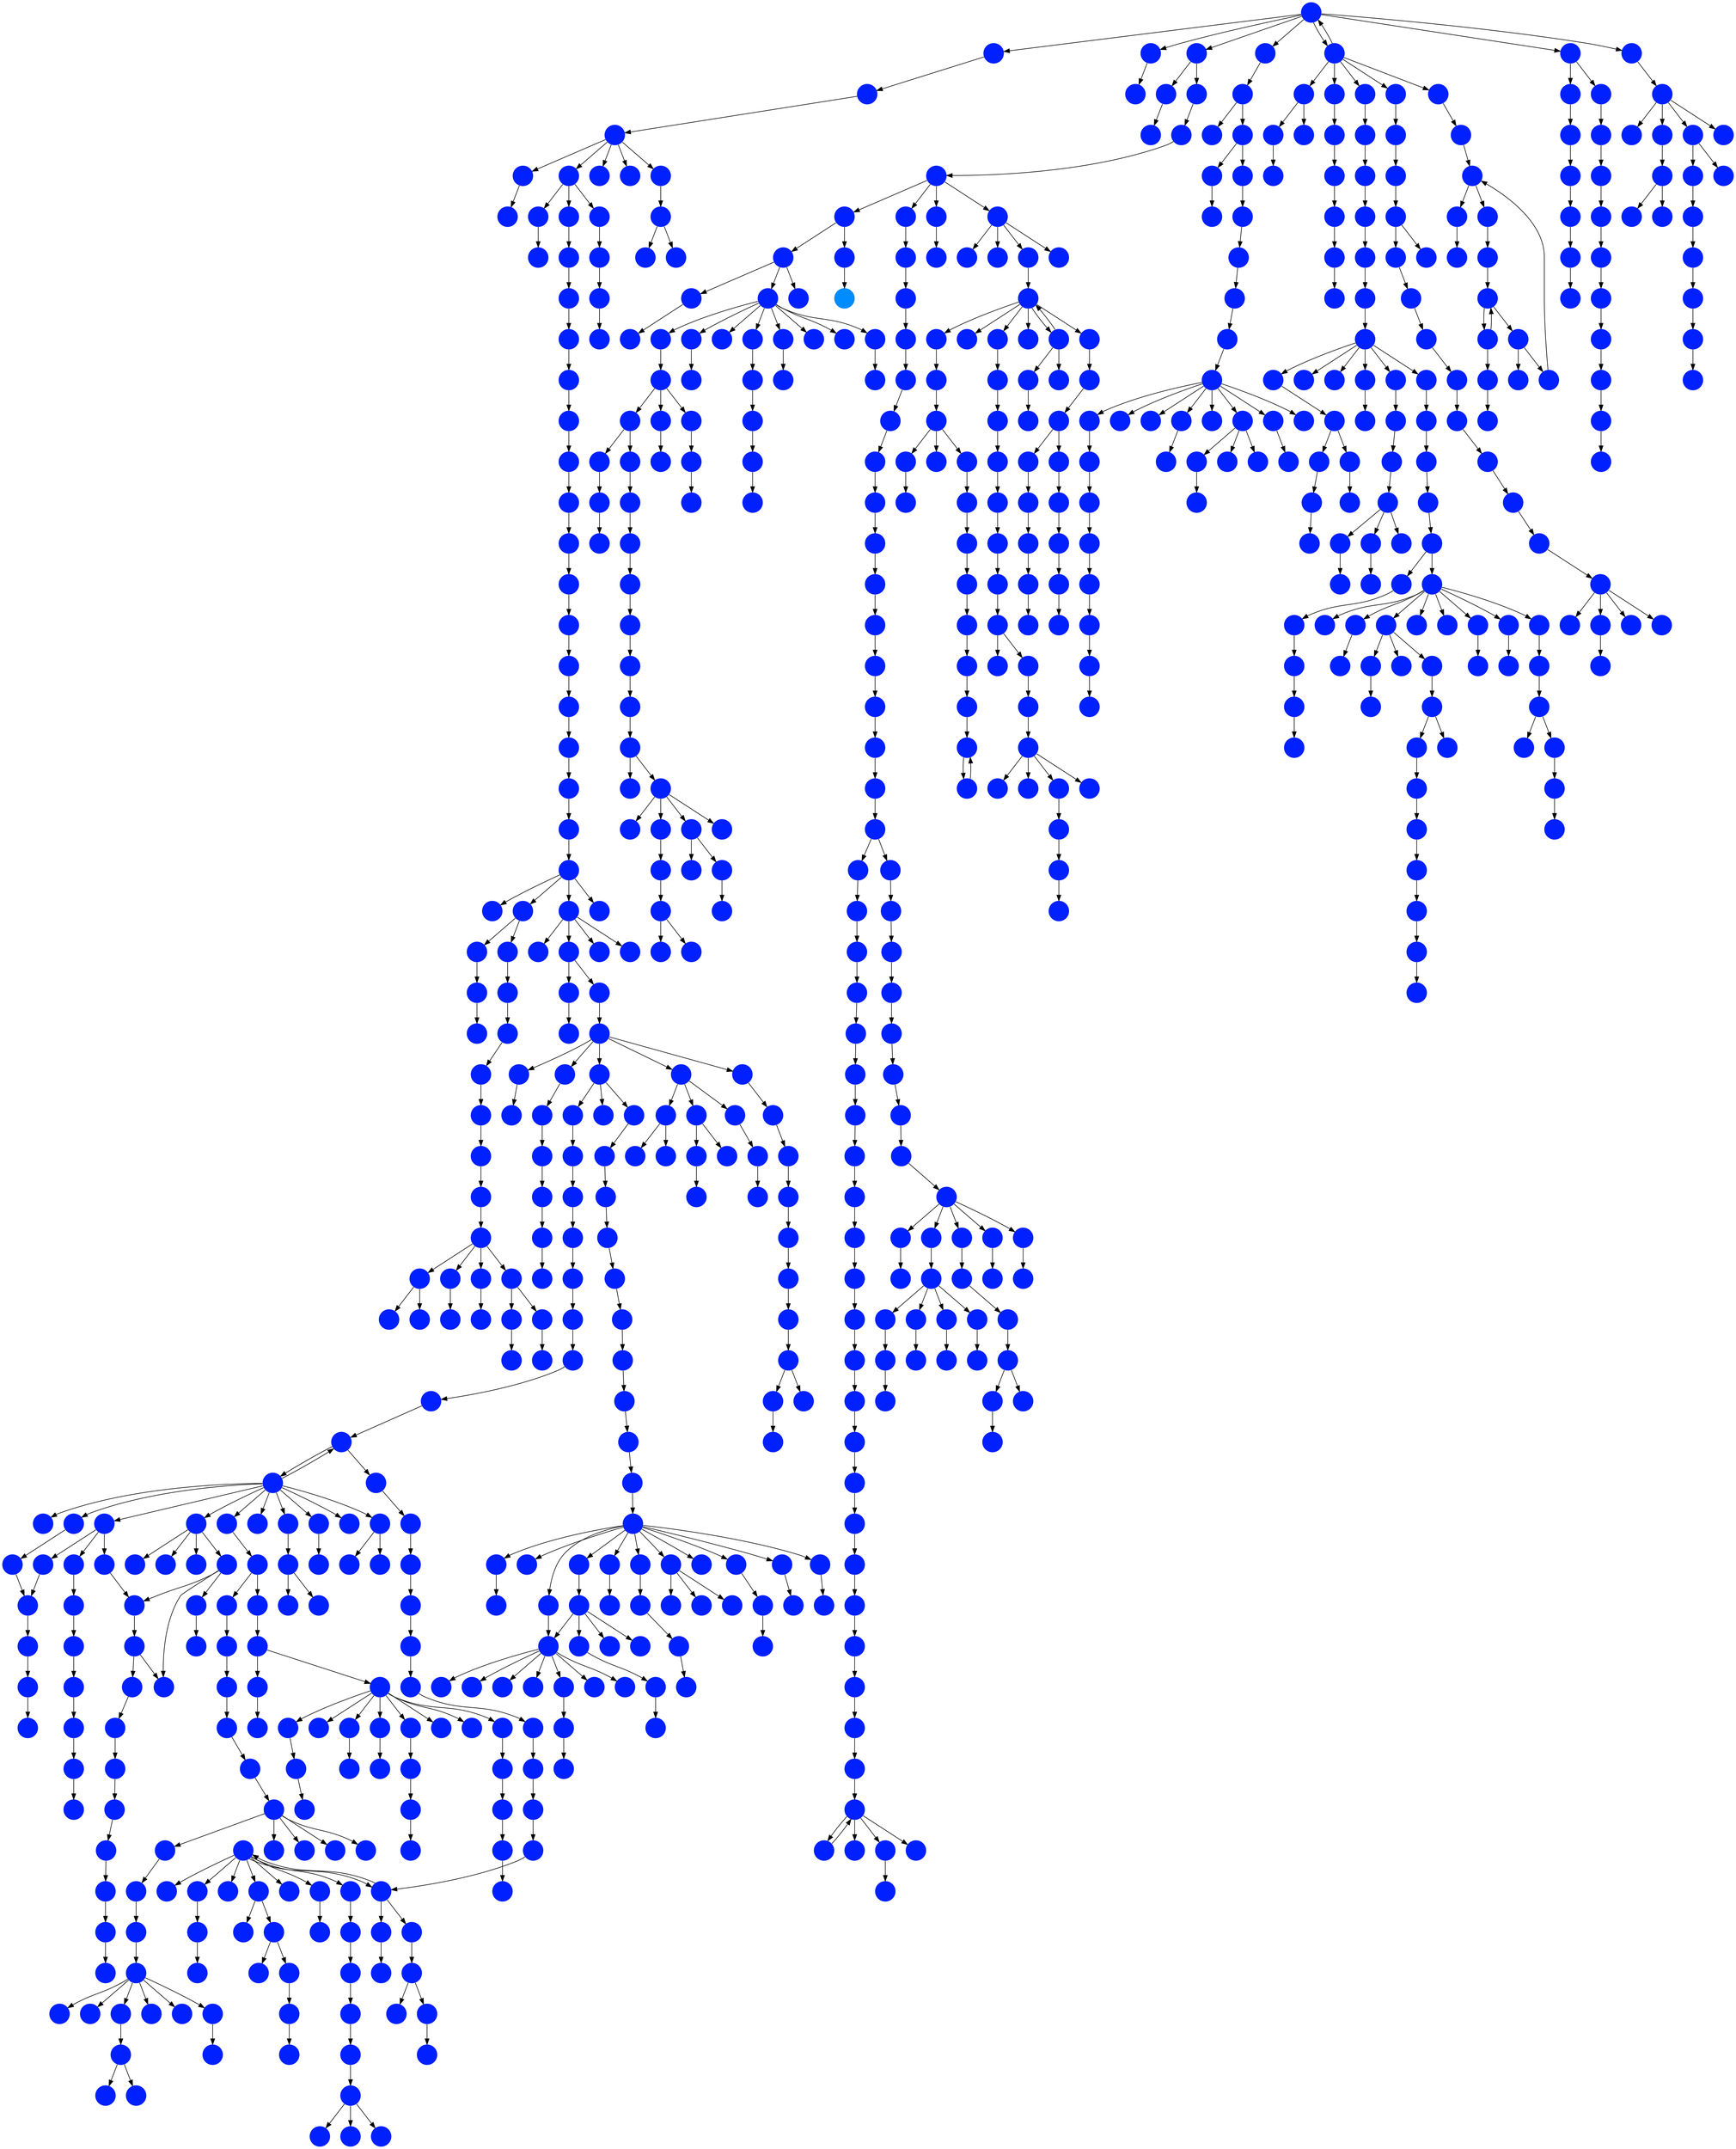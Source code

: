 digraph{
0 [tooltip = "E", penwidth = 0, style = filled, fillcolor = "#0020ff", shape = circle, label = ""]
1 [tooltip = "E", penwidth = 0, style = filled, fillcolor = "#0020ff", shape = circle, label = ""]
2 [tooltip = "E", penwidth = 0, style = filled, fillcolor = "#0020ff", shape = circle, label = ""]
3 [tooltip = "E", penwidth = 0, style = filled, fillcolor = "#0020ff", shape = circle, label = ""]
4 [tooltip = "E", penwidth = 0, style = filled, fillcolor = "#0020ff", shape = circle, label = ""]
5 [tooltip = "E", penwidth = 0, style = filled, fillcolor = "#0020ff", shape = circle, label = ""]
6 [tooltip = "E", penwidth = 0, style = filled, fillcolor = "#0020ff", shape = circle, label = ""]
7 [tooltip = "E", penwidth = 0, style = filled, fillcolor = "#0020ff", shape = circle, label = ""]
8 [tooltip = "E", penwidth = 0, style = filled, fillcolor = "#0020ff", shape = circle, label = ""]
9 [tooltip = "E", penwidth = 0, style = filled, fillcolor = "#0020ff", shape = circle, label = ""]
10 [tooltip = "E", penwidth = 0, style = filled, fillcolor = "#0020ff", shape = circle, label = ""]
11 [tooltip = "E", penwidth = 0, style = filled, fillcolor = "#0020ff", shape = circle, label = ""]
12 [tooltip = "E", penwidth = 0, style = filled, fillcolor = "#0020ff", shape = circle, label = ""]
13 [tooltip = "E", penwidth = 0, style = filled, fillcolor = "#0020ff", shape = circle, label = ""]
14 [tooltip = "E", penwidth = 0, style = filled, fillcolor = "#0020ff", shape = circle, label = ""]
15 [tooltip = "E", penwidth = 0, style = filled, fillcolor = "#0020ff", shape = circle, label = ""]
16 [tooltip = "E", penwidth = 0, style = filled, fillcolor = "#0020ff", shape = circle, label = ""]
17 [tooltip = "E", penwidth = 0, style = filled, fillcolor = "#0020ff", shape = circle, label = ""]
18 [tooltip = "E", penwidth = 0, style = filled, fillcolor = "#0020ff", shape = circle, label = ""]
19 [tooltip = "E", penwidth = 0, style = filled, fillcolor = "#0020ff", shape = circle, label = ""]
20 [tooltip = "E", penwidth = 0, style = filled, fillcolor = "#0020ff", shape = circle, label = ""]
21 [tooltip = "E", penwidth = 0, style = filled, fillcolor = "#0020ff", shape = circle, label = ""]
22 [tooltip = "E", penwidth = 0, style = filled, fillcolor = "#0020ff", shape = circle, label = ""]
23 [tooltip = "E", penwidth = 0, style = filled, fillcolor = "#0020ff", shape = circle, label = ""]
24 [tooltip = "E", penwidth = 0, style = filled, fillcolor = "#0020ff", shape = circle, label = ""]
25 [tooltip = "E", penwidth = 0, style = filled, fillcolor = "#0020ff", shape = circle, label = ""]
26 [tooltip = "E", penwidth = 0, style = filled, fillcolor = "#0020ff", shape = circle, label = ""]
27 [tooltip = "E", penwidth = 0, style = filled, fillcolor = "#0020ff", shape = circle, label = ""]
28 [tooltip = "E", penwidth = 0, style = filled, fillcolor = "#0020ff", shape = circle, label = ""]
29 [tooltip = "E", penwidth = 0, style = filled, fillcolor = "#0020ff", shape = circle, label = ""]
30 [tooltip = "E", penwidth = 0, style = filled, fillcolor = "#0020ff", shape = circle, label = ""]
31 [tooltip = "E", penwidth = 0, style = filled, fillcolor = "#0020ff", shape = circle, label = ""]
32 [tooltip = "E", penwidth = 0, style = filled, fillcolor = "#0020ff", shape = circle, label = ""]
33 [tooltip = "E", penwidth = 0, style = filled, fillcolor = "#0020ff", shape = circle, label = ""]
34 [tooltip = "E", penwidth = 0, style = filled, fillcolor = "#0020ff", shape = circle, label = ""]
35 [tooltip = "E", penwidth = 0, style = filled, fillcolor = "#0020ff", shape = circle, label = ""]
36 [tooltip = "E", penwidth = 0, style = filled, fillcolor = "#0020ff", shape = circle, label = ""]
37 [tooltip = "E", penwidth = 0, style = filled, fillcolor = "#0020ff", shape = circle, label = ""]
38 [tooltip = "E", penwidth = 0, style = filled, fillcolor = "#0020ff", shape = circle, label = ""]
39 [tooltip = "E", penwidth = 0, style = filled, fillcolor = "#0020ff", shape = circle, label = ""]
40 [tooltip = "E", penwidth = 0, style = filled, fillcolor = "#0020ff", shape = circle, label = ""]
41 [tooltip = "E", penwidth = 0, style = filled, fillcolor = "#0020ff", shape = circle, label = ""]
42 [tooltip = "E", penwidth = 0, style = filled, fillcolor = "#0020ff", shape = circle, label = ""]
43 [tooltip = "E", penwidth = 0, style = filled, fillcolor = "#0020ff", shape = circle, label = ""]
44 [tooltip = "E", penwidth = 0, style = filled, fillcolor = "#0020ff", shape = circle, label = ""]
45 [tooltip = "E", penwidth = 0, style = filled, fillcolor = "#0020ff", shape = circle, label = ""]
46 [tooltip = "E", penwidth = 0, style = filled, fillcolor = "#0020ff", shape = circle, label = ""]
47 [tooltip = "E", penwidth = 0, style = filled, fillcolor = "#0020ff", shape = circle, label = ""]
48 [tooltip = "E", penwidth = 0, style = filled, fillcolor = "#0020ff", shape = circle, label = ""]
49 [tooltip = "E", penwidth = 0, style = filled, fillcolor = "#0020ff", shape = circle, label = ""]
50 [tooltip = "E", penwidth = 0, style = filled, fillcolor = "#0020ff", shape = circle, label = ""]
51 [tooltip = "E", penwidth = 0, style = filled, fillcolor = "#0020ff", shape = circle, label = ""]
52 [tooltip = "E", penwidth = 0, style = filled, fillcolor = "#0020ff", shape = circle, label = ""]
53 [tooltip = "E", penwidth = 0, style = filled, fillcolor = "#0020ff", shape = circle, label = ""]
54 [tooltip = "E", penwidth = 0, style = filled, fillcolor = "#0020ff", shape = circle, label = ""]
55 [tooltip = "E", penwidth = 0, style = filled, fillcolor = "#0020ff", shape = circle, label = ""]
56 [tooltip = "E", penwidth = 0, style = filled, fillcolor = "#0020ff", shape = circle, label = ""]
57 [tooltip = "E", penwidth = 0, style = filled, fillcolor = "#0020ff", shape = circle, label = ""]
58 [tooltip = "E", penwidth = 0, style = filled, fillcolor = "#0020ff", shape = circle, label = ""]
59 [tooltip = "E", penwidth = 0, style = filled, fillcolor = "#0020ff", shape = circle, label = ""]
60 [tooltip = "E", penwidth = 0, style = filled, fillcolor = "#0020ff", shape = circle, label = ""]
61 [tooltip = "E", penwidth = 0, style = filled, fillcolor = "#0020ff", shape = circle, label = ""]
62 [tooltip = "E", penwidth = 0, style = filled, fillcolor = "#0020ff", shape = circle, label = ""]
63 [tooltip = "E", penwidth = 0, style = filled, fillcolor = "#0020ff", shape = circle, label = ""]
64 [tooltip = "E", penwidth = 0, style = filled, fillcolor = "#0020ff", shape = circle, label = ""]
65 [tooltip = "E", penwidth = 0, style = filled, fillcolor = "#0020ff", shape = circle, label = ""]
66 [tooltip = "E", penwidth = 0, style = filled, fillcolor = "#0020ff", shape = circle, label = ""]
67 [tooltip = "E", penwidth = 0, style = filled, fillcolor = "#0020ff", shape = circle, label = ""]
68 [tooltip = "E", penwidth = 0, style = filled, fillcolor = "#0020ff", shape = circle, label = ""]
69 [tooltip = "E", penwidth = 0, style = filled, fillcolor = "#0020ff", shape = circle, label = ""]
70 [tooltip = "E", penwidth = 0, style = filled, fillcolor = "#0020ff", shape = circle, label = ""]
71 [tooltip = "E", penwidth = 0, style = filled, fillcolor = "#0020ff", shape = circle, label = ""]
72 [tooltip = "E", penwidth = 0, style = filled, fillcolor = "#0020ff", shape = circle, label = ""]
73 [tooltip = "E", penwidth = 0, style = filled, fillcolor = "#0020ff", shape = circle, label = ""]
74 [tooltip = "E", penwidth = 0, style = filled, fillcolor = "#0020ff", shape = circle, label = ""]
75 [tooltip = "E", penwidth = 0, style = filled, fillcolor = "#0020ff", shape = circle, label = ""]
76 [tooltip = "E", penwidth = 0, style = filled, fillcolor = "#0020ff", shape = circle, label = ""]
77 [tooltip = "E", penwidth = 0, style = filled, fillcolor = "#0020ff", shape = circle, label = ""]
78 [tooltip = "E", penwidth = 0, style = filled, fillcolor = "#0020ff", shape = circle, label = ""]
79 [tooltip = "E", penwidth = 0, style = filled, fillcolor = "#0020ff", shape = circle, label = ""]
80 [tooltip = "E", penwidth = 0, style = filled, fillcolor = "#0020ff", shape = circle, label = ""]
81 [tooltip = "E", penwidth = 0, style = filled, fillcolor = "#0020ff", shape = circle, label = ""]
82 [tooltip = "E", penwidth = 0, style = filled, fillcolor = "#0020ff", shape = circle, label = ""]
83 [tooltip = "E", penwidth = 0, style = filled, fillcolor = "#0020ff", shape = circle, label = ""]
84 [tooltip = "E", penwidth = 0, style = filled, fillcolor = "#0020ff", shape = circle, label = ""]
85 [tooltip = "E", penwidth = 0, style = filled, fillcolor = "#0020ff", shape = circle, label = ""]
86 [tooltip = "E", penwidth = 0, style = filled, fillcolor = "#0020ff", shape = circle, label = ""]
87 [tooltip = "E", penwidth = 0, style = filled, fillcolor = "#0020ff", shape = circle, label = ""]
88 [tooltip = "E", penwidth = 0, style = filled, fillcolor = "#0020ff", shape = circle, label = ""]
89 [tooltip = "E", penwidth = 0, style = filled, fillcolor = "#0020ff", shape = circle, label = ""]
90 [tooltip = "E", penwidth = 0, style = filled, fillcolor = "#0020ff", shape = circle, label = ""]
91 [tooltip = "E", penwidth = 0, style = filled, fillcolor = "#0020ff", shape = circle, label = ""]
92 [tooltip = "E", penwidth = 0, style = filled, fillcolor = "#0020ff", shape = circle, label = ""]
93 [tooltip = "E", penwidth = 0, style = filled, fillcolor = "#0020ff", shape = circle, label = ""]
94 [tooltip = "E", penwidth = 0, style = filled, fillcolor = "#0020ff", shape = circle, label = ""]
95 [tooltip = "E", penwidth = 0, style = filled, fillcolor = "#0020ff", shape = circle, label = ""]
96 [tooltip = "E", penwidth = 0, style = filled, fillcolor = "#0020ff", shape = circle, label = ""]
97 [tooltip = "E", penwidth = 0, style = filled, fillcolor = "#0020ff", shape = circle, label = ""]
98 [tooltip = "E", penwidth = 0, style = filled, fillcolor = "#0020ff", shape = circle, label = ""]
99 [tooltip = "E", penwidth = 0, style = filled, fillcolor = "#0020ff", shape = circle, label = ""]
100 [tooltip = "E", penwidth = 0, style = filled, fillcolor = "#0020ff", shape = circle, label = ""]
101 [tooltip = "E", penwidth = 0, style = filled, fillcolor = "#0020ff", shape = circle, label = ""]
102 [tooltip = "E", penwidth = 0, style = filled, fillcolor = "#0020ff", shape = circle, label = ""]
103 [tooltip = "E", penwidth = 0, style = filled, fillcolor = "#0020ff", shape = circle, label = ""]
104 [tooltip = "E", penwidth = 0, style = filled, fillcolor = "#0020ff", shape = circle, label = ""]
105 [tooltip = "E", penwidth = 0, style = filled, fillcolor = "#0020ff", shape = circle, label = ""]
106 [tooltip = "E", penwidth = 0, style = filled, fillcolor = "#0020ff", shape = circle, label = ""]
107 [tooltip = "E", penwidth = 0, style = filled, fillcolor = "#0020ff", shape = circle, label = ""]
108 [tooltip = "E", penwidth = 0, style = filled, fillcolor = "#0020ff", shape = circle, label = ""]
109 [tooltip = "E", penwidth = 0, style = filled, fillcolor = "#0020ff", shape = circle, label = ""]
110 [tooltip = "E", penwidth = 0, style = filled, fillcolor = "#0020ff", shape = circle, label = ""]
111 [tooltip = "E", penwidth = 0, style = filled, fillcolor = "#0020ff", shape = circle, label = ""]
112 [tooltip = "E", penwidth = 0, style = filled, fillcolor = "#0020ff", shape = circle, label = ""]
113 [tooltip = "E", penwidth = 0, style = filled, fillcolor = "#0020ff", shape = circle, label = ""]
114 [tooltip = "E", penwidth = 0, style = filled, fillcolor = "#0020ff", shape = circle, label = ""]
115 [tooltip = "E", penwidth = 0, style = filled, fillcolor = "#0020ff", shape = circle, label = ""]
116 [tooltip = "E", penwidth = 0, style = filled, fillcolor = "#0020ff", shape = circle, label = ""]
117 [tooltip = "E", penwidth = 0, style = filled, fillcolor = "#0020ff", shape = circle, label = ""]
118 [tooltip = "E", penwidth = 0, style = filled, fillcolor = "#0020ff", shape = circle, label = ""]
119 [tooltip = "E", penwidth = 0, style = filled, fillcolor = "#0020ff", shape = circle, label = ""]
120 [tooltip = "E", penwidth = 0, style = filled, fillcolor = "#0020ff", shape = circle, label = ""]
121 [tooltip = "E", penwidth = 0, style = filled, fillcolor = "#0020ff", shape = circle, label = ""]
122 [tooltip = "E", penwidth = 0, style = filled, fillcolor = "#0020ff", shape = circle, label = ""]
123 [tooltip = "E", penwidth = 0, style = filled, fillcolor = "#0020ff", shape = circle, label = ""]
124 [tooltip = "E", penwidth = 0, style = filled, fillcolor = "#0020ff", shape = circle, label = ""]
125 [tooltip = "E", penwidth = 0, style = filled, fillcolor = "#0020ff", shape = circle, label = ""]
126 [tooltip = "E", penwidth = 0, style = filled, fillcolor = "#0020ff", shape = circle, label = ""]
127 [tooltip = "E", penwidth = 0, style = filled, fillcolor = "#0020ff", shape = circle, label = ""]
128 [tooltip = "E", penwidth = 0, style = filled, fillcolor = "#0020ff", shape = circle, label = ""]
129 [tooltip = "E", penwidth = 0, style = filled, fillcolor = "#0020ff", shape = circle, label = ""]
130 [tooltip = "E", penwidth = 0, style = filled, fillcolor = "#0020ff", shape = circle, label = ""]
131 [tooltip = "E", penwidth = 0, style = filled, fillcolor = "#0020ff", shape = circle, label = ""]
132 [tooltip = "E", penwidth = 0, style = filled, fillcolor = "#0020ff", shape = circle, label = ""]
133 [tooltip = "E", penwidth = 0, style = filled, fillcolor = "#0020ff", shape = circle, label = ""]
134 [tooltip = "E", penwidth = 0, style = filled, fillcolor = "#0020ff", shape = circle, label = ""]
135 [tooltip = "E", penwidth = 0, style = filled, fillcolor = "#0020ff", shape = circle, label = ""]
136 [tooltip = "E", penwidth = 0, style = filled, fillcolor = "#0020ff", shape = circle, label = ""]
137 [tooltip = "E", penwidth = 0, style = filled, fillcolor = "#0020ff", shape = circle, label = ""]
138 [tooltip = "E", penwidth = 0, style = filled, fillcolor = "#0020ff", shape = circle, label = ""]
139 [tooltip = "E", penwidth = 0, style = filled, fillcolor = "#0020ff", shape = circle, label = ""]
140 [tooltip = "E", penwidth = 0, style = filled, fillcolor = "#0020ff", shape = circle, label = ""]
141 [tooltip = "E", penwidth = 0, style = filled, fillcolor = "#0020ff", shape = circle, label = ""]
142 [tooltip = "E", penwidth = 0, style = filled, fillcolor = "#0020ff", shape = circle, label = ""]
143 [tooltip = "E", penwidth = 0, style = filled, fillcolor = "#0020ff", shape = circle, label = ""]
144 [tooltip = "E", penwidth = 0, style = filled, fillcolor = "#0020ff", shape = circle, label = ""]
145 [tooltip = "E", penwidth = 0, style = filled, fillcolor = "#0020ff", shape = circle, label = ""]
146 [tooltip = "E", penwidth = 0, style = filled, fillcolor = "#0020ff", shape = circle, label = ""]
147 [tooltip = "E", penwidth = 0, style = filled, fillcolor = "#0020ff", shape = circle, label = ""]
148 [tooltip = "E", penwidth = 0, style = filled, fillcolor = "#0020ff", shape = circle, label = ""]
149 [tooltip = "E", penwidth = 0, style = filled, fillcolor = "#0020ff", shape = circle, label = ""]
150 [tooltip = "E", penwidth = 0, style = filled, fillcolor = "#0020ff", shape = circle, label = ""]
151 [tooltip = "E", penwidth = 0, style = filled, fillcolor = "#0020ff", shape = circle, label = ""]
152 [tooltip = "E", penwidth = 0, style = filled, fillcolor = "#0020ff", shape = circle, label = ""]
153 [tooltip = "E", penwidth = 0, style = filled, fillcolor = "#0020ff", shape = circle, label = ""]
154 [tooltip = "E", penwidth = 0, style = filled, fillcolor = "#0020ff", shape = circle, label = ""]
155 [tooltip = "E", penwidth = 0, style = filled, fillcolor = "#0020ff", shape = circle, label = ""]
156 [tooltip = "E", penwidth = 0, style = filled, fillcolor = "#0020ff", shape = circle, label = ""]
157 [tooltip = "E", penwidth = 0, style = filled, fillcolor = "#0020ff", shape = circle, label = ""]
158 [tooltip = "E", penwidth = 0, style = filled, fillcolor = "#0020ff", shape = circle, label = ""]
159 [tooltip = "E", penwidth = 0, style = filled, fillcolor = "#0020ff", shape = circle, label = ""]
160 [tooltip = "E", penwidth = 0, style = filled, fillcolor = "#0020ff", shape = circle, label = ""]
161 [tooltip = "E", penwidth = 0, style = filled, fillcolor = "#0020ff", shape = circle, label = ""]
162 [tooltip = "E", penwidth = 0, style = filled, fillcolor = "#0020ff", shape = circle, label = ""]
163 [tooltip = "E", penwidth = 0, style = filled, fillcolor = "#0020ff", shape = circle, label = ""]
164 [tooltip = "E", penwidth = 0, style = filled, fillcolor = "#0020ff", shape = circle, label = ""]
165 [tooltip = "E", penwidth = 0, style = filled, fillcolor = "#0020ff", shape = circle, label = ""]
166 [tooltip = "E", penwidth = 0, style = filled, fillcolor = "#0020ff", shape = circle, label = ""]
167 [tooltip = "E", penwidth = 0, style = filled, fillcolor = "#0020ff", shape = circle, label = ""]
168 [tooltip = "E", penwidth = 0, style = filled, fillcolor = "#0020ff", shape = circle, label = ""]
169 [tooltip = "E", penwidth = 0, style = filled, fillcolor = "#0020ff", shape = circle, label = ""]
170 [tooltip = "E", penwidth = 0, style = filled, fillcolor = "#0020ff", shape = circle, label = ""]
171 [tooltip = "E", penwidth = 0, style = filled, fillcolor = "#0020ff", shape = circle, label = ""]
172 [tooltip = "E", penwidth = 0, style = filled, fillcolor = "#0020ff", shape = circle, label = ""]
173 [tooltip = "E", penwidth = 0, style = filled, fillcolor = "#0020ff", shape = circle, label = ""]
174 [tooltip = "E", penwidth = 0, style = filled, fillcolor = "#0020ff", shape = circle, label = ""]
175 [tooltip = "E", penwidth = 0, style = filled, fillcolor = "#0020ff", shape = circle, label = ""]
176 [tooltip = "E", penwidth = 0, style = filled, fillcolor = "#0020ff", shape = circle, label = ""]
177 [tooltip = "E", penwidth = 0, style = filled, fillcolor = "#0020ff", shape = circle, label = ""]
178 [tooltip = "E", penwidth = 0, style = filled, fillcolor = "#0020ff", shape = circle, label = ""]
179 [tooltip = "E", penwidth = 0, style = filled, fillcolor = "#0020ff", shape = circle, label = ""]
180 [tooltip = "E", penwidth = 0, style = filled, fillcolor = "#0020ff", shape = circle, label = ""]
181 [tooltip = "E", penwidth = 0, style = filled, fillcolor = "#0020ff", shape = circle, label = ""]
182 [tooltip = "E", penwidth = 0, style = filled, fillcolor = "#0020ff", shape = circle, label = ""]
183 [tooltip = "E", penwidth = 0, style = filled, fillcolor = "#0020ff", shape = circle, label = ""]
184 [tooltip = "E", penwidth = 0, style = filled, fillcolor = "#0020ff", shape = circle, label = ""]
185 [tooltip = "E", penwidth = 0, style = filled, fillcolor = "#0020ff", shape = circle, label = ""]
186 [tooltip = "E", penwidth = 0, style = filled, fillcolor = "#0020ff", shape = circle, label = ""]
187 [tooltip = "E", penwidth = 0, style = filled, fillcolor = "#0020ff", shape = circle, label = ""]
188 [tooltip = "E", penwidth = 0, style = filled, fillcolor = "#0020ff", shape = circle, label = ""]
189 [tooltip = "E", penwidth = 0, style = filled, fillcolor = "#0020ff", shape = circle, label = ""]
190 [tooltip = "E", penwidth = 0, style = filled, fillcolor = "#0020ff", shape = circle, label = ""]
191 [tooltip = "E", penwidth = 0, style = filled, fillcolor = "#0020ff", shape = circle, label = ""]
192 [tooltip = "E", penwidth = 0, style = filled, fillcolor = "#0020ff", shape = circle, label = ""]
193 [tooltip = "E", penwidth = 0, style = filled, fillcolor = "#0020ff", shape = circle, label = ""]
194 [tooltip = "E", penwidth = 0, style = filled, fillcolor = "#0020ff", shape = circle, label = ""]
195 [tooltip = "E", penwidth = 0, style = filled, fillcolor = "#0020ff", shape = circle, label = ""]
196 [tooltip = "E", penwidth = 0, style = filled, fillcolor = "#0020ff", shape = circle, label = ""]
197 [tooltip = "E", penwidth = 0, style = filled, fillcolor = "#0020ff", shape = circle, label = ""]
198 [tooltip = "E", penwidth = 0, style = filled, fillcolor = "#0020ff", shape = circle, label = ""]
199 [tooltip = "E", penwidth = 0, style = filled, fillcolor = "#0020ff", shape = circle, label = ""]
200 [tooltip = "E", penwidth = 0, style = filled, fillcolor = "#0020ff", shape = circle, label = ""]
201 [tooltip = "E", penwidth = 0, style = filled, fillcolor = "#0020ff", shape = circle, label = ""]
202 [tooltip = "E", penwidth = 0, style = filled, fillcolor = "#0020ff", shape = circle, label = ""]
203 [tooltip = "E", penwidth = 0, style = filled, fillcolor = "#0020ff", shape = circle, label = ""]
204 [tooltip = "E", penwidth = 0, style = filled, fillcolor = "#0020ff", shape = circle, label = ""]
205 [tooltip = "E", penwidth = 0, style = filled, fillcolor = "#0020ff", shape = circle, label = ""]
206 [tooltip = "E", penwidth = 0, style = filled, fillcolor = "#0020ff", shape = circle, label = ""]
207 [tooltip = "E", penwidth = 0, style = filled, fillcolor = "#0020ff", shape = circle, label = ""]
208 [tooltip = "E", penwidth = 0, style = filled, fillcolor = "#0020ff", shape = circle, label = ""]
209 [tooltip = "E", penwidth = 0, style = filled, fillcolor = "#0020ff", shape = circle, label = ""]
210 [tooltip = "E", penwidth = 0, style = filled, fillcolor = "#0020ff", shape = circle, label = ""]
211 [tooltip = "E", penwidth = 0, style = filled, fillcolor = "#0020ff", shape = circle, label = ""]
212 [tooltip = "E", penwidth = 0, style = filled, fillcolor = "#0020ff", shape = circle, label = ""]
213 [tooltip = "E", penwidth = 0, style = filled, fillcolor = "#0020ff", shape = circle, label = ""]
214 [tooltip = "E", penwidth = 0, style = filled, fillcolor = "#0020ff", shape = circle, label = ""]
215 [tooltip = "E", penwidth = 0, style = filled, fillcolor = "#0020ff", shape = circle, label = ""]
216 [tooltip = "E", penwidth = 0, style = filled, fillcolor = "#0020ff", shape = circle, label = ""]
217 [tooltip = "E", penwidth = 0, style = filled, fillcolor = "#0020ff", shape = circle, label = ""]
218 [tooltip = "E", penwidth = 0, style = filled, fillcolor = "#0020ff", shape = circle, label = ""]
219 [tooltip = "E", penwidth = 0, style = filled, fillcolor = "#0020ff", shape = circle, label = ""]
220 [tooltip = "E", penwidth = 0, style = filled, fillcolor = "#0020ff", shape = circle, label = ""]
221 [tooltip = "E", penwidth = 0, style = filled, fillcolor = "#0020ff", shape = circle, label = ""]
222 [tooltip = "E", penwidth = 0, style = filled, fillcolor = "#0020ff", shape = circle, label = ""]
223 [tooltip = "E", penwidth = 0, style = filled, fillcolor = "#0020ff", shape = circle, label = ""]
224 [tooltip = "E", penwidth = 0, style = filled, fillcolor = "#0020ff", shape = circle, label = ""]
225 [tooltip = "E", penwidth = 0, style = filled, fillcolor = "#0020ff", shape = circle, label = ""]
226 [tooltip = "E", penwidth = 0, style = filled, fillcolor = "#0020ff", shape = circle, label = ""]
227 [tooltip = "E", penwidth = 0, style = filled, fillcolor = "#0020ff", shape = circle, label = ""]
228 [tooltip = "E", penwidth = 0, style = filled, fillcolor = "#0020ff", shape = circle, label = ""]
229 [tooltip = "E", penwidth = 0, style = filled, fillcolor = "#0020ff", shape = circle, label = ""]
230 [tooltip = "E", penwidth = 0, style = filled, fillcolor = "#0020ff", shape = circle, label = ""]
231 [tooltip = "E", penwidth = 0, style = filled, fillcolor = "#0020ff", shape = circle, label = ""]
232 [tooltip = "E", penwidth = 0, style = filled, fillcolor = "#0020ff", shape = circle, label = ""]
233 [tooltip = "E", penwidth = 0, style = filled, fillcolor = "#0020ff", shape = circle, label = ""]
234 [tooltip = "E", penwidth = 0, style = filled, fillcolor = "#0020ff", shape = circle, label = ""]
235 [tooltip = "E", penwidth = 0, style = filled, fillcolor = "#0020ff", shape = circle, label = ""]
236 [tooltip = "E", penwidth = 0, style = filled, fillcolor = "#0020ff", shape = circle, label = ""]
237 [tooltip = "E", penwidth = 0, style = filled, fillcolor = "#0020ff", shape = circle, label = ""]
238 [tooltip = "E", penwidth = 0, style = filled, fillcolor = "#0020ff", shape = circle, label = ""]
239 [tooltip = "E", penwidth = 0, style = filled, fillcolor = "#0020ff", shape = circle, label = ""]
240 [tooltip = "E", penwidth = 0, style = filled, fillcolor = "#0020ff", shape = circle, label = ""]
241 [tooltip = "E", penwidth = 0, style = filled, fillcolor = "#0020ff", shape = circle, label = ""]
242 [tooltip = "E", penwidth = 0, style = filled, fillcolor = "#0020ff", shape = circle, label = ""]
243 [tooltip = "E", penwidth = 0, style = filled, fillcolor = "#0020ff", shape = circle, label = ""]
244 [tooltip = "E", penwidth = 0, style = filled, fillcolor = "#0020ff", shape = circle, label = ""]
245 [tooltip = "E", penwidth = 0, style = filled, fillcolor = "#0020ff", shape = circle, label = ""]
246 [tooltip = "E", penwidth = 0, style = filled, fillcolor = "#0020ff", shape = circle, label = ""]
247 [tooltip = "E", penwidth = 0, style = filled, fillcolor = "#0020ff", shape = circle, label = ""]
248 [tooltip = "E", penwidth = 0, style = filled, fillcolor = "#0020ff", shape = circle, label = ""]
249 [tooltip = "E", penwidth = 0, style = filled, fillcolor = "#0020ff", shape = circle, label = ""]
250 [tooltip = "E", penwidth = 0, style = filled, fillcolor = "#0020ff", shape = circle, label = ""]
251 [tooltip = "E", penwidth = 0, style = filled, fillcolor = "#0020ff", shape = circle, label = ""]
252 [tooltip = "E", penwidth = 0, style = filled, fillcolor = "#0020ff", shape = circle, label = ""]
253 [tooltip = "E", penwidth = 0, style = filled, fillcolor = "#0020ff", shape = circle, label = ""]
254 [tooltip = "E", penwidth = 0, style = filled, fillcolor = "#0020ff", shape = circle, label = ""]
255 [tooltip = "E", penwidth = 0, style = filled, fillcolor = "#0020ff", shape = circle, label = ""]
256 [tooltip = "E", penwidth = 0, style = filled, fillcolor = "#0020ff", shape = circle, label = ""]
257 [tooltip = "E", penwidth = 0, style = filled, fillcolor = "#0020ff", shape = circle, label = ""]
258 [tooltip = "E", penwidth = 0, style = filled, fillcolor = "#0020ff", shape = circle, label = ""]
259 [tooltip = "E", penwidth = 0, style = filled, fillcolor = "#0020ff", shape = circle, label = ""]
260 [tooltip = "E", penwidth = 0, style = filled, fillcolor = "#0020ff", shape = circle, label = ""]
261 [tooltip = "E", penwidth = 0, style = filled, fillcolor = "#0020ff", shape = circle, label = ""]
262 [tooltip = "E", penwidth = 0, style = filled, fillcolor = "#0020ff", shape = circle, label = ""]
263 [tooltip = "E", penwidth = 0, style = filled, fillcolor = "#0020ff", shape = circle, label = ""]
264 [tooltip = "E", penwidth = 0, style = filled, fillcolor = "#0020ff", shape = circle, label = ""]
265 [tooltip = "E", penwidth = 0, style = filled, fillcolor = "#0020ff", shape = circle, label = ""]
266 [tooltip = "E", penwidth = 0, style = filled, fillcolor = "#0020ff", shape = circle, label = ""]
267 [tooltip = "E", penwidth = 0, style = filled, fillcolor = "#0020ff", shape = circle, label = ""]
268 [tooltip = "E", penwidth = 0, style = filled, fillcolor = "#0020ff", shape = circle, label = ""]
269 [tooltip = "E", penwidth = 0, style = filled, fillcolor = "#0020ff", shape = circle, label = ""]
270 [tooltip = "E", penwidth = 0, style = filled, fillcolor = "#0020ff", shape = circle, label = ""]
271 [tooltip = "E", penwidth = 0, style = filled, fillcolor = "#0020ff", shape = circle, label = ""]
272 [tooltip = "E", penwidth = 0, style = filled, fillcolor = "#0020ff", shape = circle, label = ""]
273 [tooltip = "E", penwidth = 0, style = filled, fillcolor = "#0020ff", shape = circle, label = ""]
274 [tooltip = "E", penwidth = 0, style = filled, fillcolor = "#0020ff", shape = circle, label = ""]
275 [tooltip = "E", penwidth = 0, style = filled, fillcolor = "#0020ff", shape = circle, label = ""]
276 [tooltip = "E", penwidth = 0, style = filled, fillcolor = "#0020ff", shape = circle, label = ""]
277 [tooltip = "E", penwidth = 0, style = filled, fillcolor = "#0020ff", shape = circle, label = ""]
278 [tooltip = "E", penwidth = 0, style = filled, fillcolor = "#0020ff", shape = circle, label = ""]
279 [tooltip = "E", penwidth = 0, style = filled, fillcolor = "#0020ff", shape = circle, label = ""]
280 [tooltip = "E", penwidth = 0, style = filled, fillcolor = "#0020ff", shape = circle, label = ""]
281 [tooltip = "E", penwidth = 0, style = filled, fillcolor = "#0020ff", shape = circle, label = ""]
282 [tooltip = "E", penwidth = 0, style = filled, fillcolor = "#0020ff", shape = circle, label = ""]
283 [tooltip = "E", penwidth = 0, style = filled, fillcolor = "#0020ff", shape = circle, label = ""]
284 [tooltip = "E", penwidth = 0, style = filled, fillcolor = "#0020ff", shape = circle, label = ""]
285 [tooltip = "E", penwidth = 0, style = filled, fillcolor = "#0020ff", shape = circle, label = ""]
286 [tooltip = "E", penwidth = 0, style = filled, fillcolor = "#0020ff", shape = circle, label = ""]
287 [tooltip = "E", penwidth = 0, style = filled, fillcolor = "#0020ff", shape = circle, label = ""]
288 [tooltip = "E", penwidth = 0, style = filled, fillcolor = "#0020ff", shape = circle, label = ""]
289 [tooltip = "E", penwidth = 0, style = filled, fillcolor = "#0020ff", shape = circle, label = ""]
290 [tooltip = "E", penwidth = 0, style = filled, fillcolor = "#0020ff", shape = circle, label = ""]
291 [tooltip = "E", penwidth = 0, style = filled, fillcolor = "#0020ff", shape = circle, label = ""]
292 [tooltip = "E", penwidth = 0, style = filled, fillcolor = "#0020ff", shape = circle, label = ""]
293 [tooltip = "E", penwidth = 0, style = filled, fillcolor = "#0020ff", shape = circle, label = ""]
294 [tooltip = "E", penwidth = 0, style = filled, fillcolor = "#0020ff", shape = circle, label = ""]
295 [tooltip = "E", penwidth = 0, style = filled, fillcolor = "#0020ff", shape = circle, label = ""]
296 [tooltip = "E", penwidth = 0, style = filled, fillcolor = "#0020ff", shape = circle, label = ""]
297 [tooltip = "E", penwidth = 0, style = filled, fillcolor = "#0020ff", shape = circle, label = ""]
298 [tooltip = "E", penwidth = 0, style = filled, fillcolor = "#0020ff", shape = circle, label = ""]
299 [tooltip = "E", penwidth = 0, style = filled, fillcolor = "#0020ff", shape = circle, label = ""]
300 [tooltip = "E", penwidth = 0, style = filled, fillcolor = "#0020ff", shape = circle, label = ""]
301 [tooltip = "E", penwidth = 0, style = filled, fillcolor = "#0020ff", shape = circle, label = ""]
302 [tooltip = "E", penwidth = 0, style = filled, fillcolor = "#0020ff", shape = circle, label = ""]
303 [tooltip = "E", penwidth = 0, style = filled, fillcolor = "#0020ff", shape = circle, label = ""]
304 [tooltip = "E", penwidth = 0, style = filled, fillcolor = "#0020ff", shape = circle, label = ""]
305 [tooltip = "E", penwidth = 0, style = filled, fillcolor = "#0020ff", shape = circle, label = ""]
306 [tooltip = "E", penwidth = 0, style = filled, fillcolor = "#0020ff", shape = circle, label = ""]
307 [tooltip = "E", penwidth = 0, style = filled, fillcolor = "#0020ff", shape = circle, label = ""]
308 [tooltip = "E", penwidth = 0, style = filled, fillcolor = "#0020ff", shape = circle, label = ""]
309 [tooltip = "E", penwidth = 0, style = filled, fillcolor = "#0020ff", shape = circle, label = ""]
310 [tooltip = "E", penwidth = 0, style = filled, fillcolor = "#0020ff", shape = circle, label = ""]
311 [tooltip = "E", penwidth = 0, style = filled, fillcolor = "#0020ff", shape = circle, label = ""]
312 [tooltip = "E", penwidth = 0, style = filled, fillcolor = "#0020ff", shape = circle, label = ""]
313 [tooltip = "E", penwidth = 0, style = filled, fillcolor = "#0020ff", shape = circle, label = ""]
314 [tooltip = "E", penwidth = 0, style = filled, fillcolor = "#0020ff", shape = circle, label = ""]
315 [tooltip = "E", penwidth = 0, style = filled, fillcolor = "#0020ff", shape = circle, label = ""]
316 [tooltip = "E", penwidth = 0, style = filled, fillcolor = "#0020ff", shape = circle, label = ""]
317 [tooltip = "E", penwidth = 0, style = filled, fillcolor = "#0020ff", shape = circle, label = ""]
318 [tooltip = "E", penwidth = 0, style = filled, fillcolor = "#0020ff", shape = circle, label = ""]
319 [tooltip = "E", penwidth = 0, style = filled, fillcolor = "#0020ff", shape = circle, label = ""]
320 [tooltip = "E", penwidth = 0, style = filled, fillcolor = "#0020ff", shape = circle, label = ""]
321 [tooltip = "E", penwidth = 0, style = filled, fillcolor = "#0020ff", shape = circle, label = ""]
322 [tooltip = "E", penwidth = 0, style = filled, fillcolor = "#0020ff", shape = circle, label = ""]
323 [tooltip = "E", penwidth = 0, style = filled, fillcolor = "#0020ff", shape = circle, label = ""]
324 [tooltip = "E", penwidth = 0, style = filled, fillcolor = "#0020ff", shape = circle, label = ""]
325 [tooltip = "E", penwidth = 0, style = filled, fillcolor = "#0020ff", shape = circle, label = ""]
326 [tooltip = "E", penwidth = 0, style = filled, fillcolor = "#0020ff", shape = circle, label = ""]
327 [tooltip = "E", penwidth = 0, style = filled, fillcolor = "#0020ff", shape = circle, label = ""]
328 [tooltip = "E", penwidth = 0, style = filled, fillcolor = "#0020ff", shape = circle, label = ""]
329 [tooltip = "E", penwidth = 0, style = filled, fillcolor = "#0020ff", shape = circle, label = ""]
330 [tooltip = "E", penwidth = 0, style = filled, fillcolor = "#0020ff", shape = circle, label = ""]
331 [tooltip = "E", penwidth = 0, style = filled, fillcolor = "#0020ff", shape = circle, label = ""]
332 [tooltip = "E", penwidth = 0, style = filled, fillcolor = "#0020ff", shape = circle, label = ""]
333 [tooltip = "E", penwidth = 0, style = filled, fillcolor = "#0020ff", shape = circle, label = ""]
334 [tooltip = "E", penwidth = 0, style = filled, fillcolor = "#0020ff", shape = circle, label = ""]
335 [tooltip = "E", penwidth = 0, style = filled, fillcolor = "#0020ff", shape = circle, label = ""]
336 [tooltip = "E", penwidth = 0, style = filled, fillcolor = "#0020ff", shape = circle, label = ""]
337 [tooltip = "E", penwidth = 0, style = filled, fillcolor = "#0020ff", shape = circle, label = ""]
338 [tooltip = "E", penwidth = 0, style = filled, fillcolor = "#0020ff", shape = circle, label = ""]
339 [tooltip = "E", penwidth = 0, style = filled, fillcolor = "#0020ff", shape = circle, label = ""]
340 [tooltip = "E", penwidth = 0, style = filled, fillcolor = "#0020ff", shape = circle, label = ""]
341 [tooltip = "E", penwidth = 0, style = filled, fillcolor = "#0020ff", shape = circle, label = ""]
342 [tooltip = "E", penwidth = 0, style = filled, fillcolor = "#0020ff", shape = circle, label = ""]
343 [tooltip = "E", penwidth = 0, style = filled, fillcolor = "#0020ff", shape = circle, label = ""]
344 [tooltip = "E", penwidth = 0, style = filled, fillcolor = "#0020ff", shape = circle, label = ""]
345 [tooltip = "E", penwidth = 0, style = filled, fillcolor = "#0020ff", shape = circle, label = ""]
346 [tooltip = "E", penwidth = 0, style = filled, fillcolor = "#0020ff", shape = circle, label = ""]
347 [tooltip = "E", penwidth = 0, style = filled, fillcolor = "#0020ff", shape = circle, label = ""]
348 [tooltip = "E", penwidth = 0, style = filled, fillcolor = "#0020ff", shape = circle, label = ""]
349 [tooltip = "E", penwidth = 0, style = filled, fillcolor = "#0020ff", shape = circle, label = ""]
350 [tooltip = "E", penwidth = 0, style = filled, fillcolor = "#0020ff", shape = circle, label = ""]
351 [tooltip = "E", penwidth = 0, style = filled, fillcolor = "#0020ff", shape = circle, label = ""]
352 [tooltip = "E", penwidth = 0, style = filled, fillcolor = "#0020ff", shape = circle, label = ""]
353 [tooltip = "E", penwidth = 0, style = filled, fillcolor = "#0020ff", shape = circle, label = ""]
354 [tooltip = "E", penwidth = 0, style = filled, fillcolor = "#0020ff", shape = circle, label = ""]
355 [tooltip = "E", penwidth = 0, style = filled, fillcolor = "#0020ff", shape = circle, label = ""]
356 [tooltip = "E", penwidth = 0, style = filled, fillcolor = "#0020ff", shape = circle, label = ""]
357 [tooltip = "E", penwidth = 0, style = filled, fillcolor = "#0020ff", shape = circle, label = ""]
358 [tooltip = "E", penwidth = 0, style = filled, fillcolor = "#0020ff", shape = circle, label = ""]
359 [tooltip = "E", penwidth = 0, style = filled, fillcolor = "#0020ff", shape = circle, label = ""]
360 [tooltip = "E", penwidth = 0, style = filled, fillcolor = "#0020ff", shape = circle, label = ""]
361 [tooltip = "E", penwidth = 0, style = filled, fillcolor = "#0020ff", shape = circle, label = ""]
362 [tooltip = "E", penwidth = 0, style = filled, fillcolor = "#0020ff", shape = circle, label = ""]
363 [tooltip = "E", penwidth = 0, style = filled, fillcolor = "#0020ff", shape = circle, label = ""]
364 [tooltip = "E", penwidth = 0, style = filled, fillcolor = "#0020ff", shape = circle, label = ""]
365 [tooltip = "E", penwidth = 0, style = filled, fillcolor = "#0020ff", shape = circle, label = ""]
366 [tooltip = "E", penwidth = 0, style = filled, fillcolor = "#0020ff", shape = circle, label = ""]
367 [tooltip = "E", penwidth = 0, style = filled, fillcolor = "#0020ff", shape = circle, label = ""]
368 [tooltip = "E", penwidth = 0, style = filled, fillcolor = "#0020ff", shape = circle, label = ""]
369 [tooltip = "E", penwidth = 0, style = filled, fillcolor = "#0020ff", shape = circle, label = ""]
370 [tooltip = "E", penwidth = 0, style = filled, fillcolor = "#0020ff", shape = circle, label = ""]
371 [tooltip = "G", penwidth = 0, style = filled, fillcolor = "#008cff", shape = circle, label = ""]
372 [tooltip = "E", penwidth = 0, style = filled, fillcolor = "#0020ff", shape = circle, label = ""]
373 [tooltip = "E", penwidth = 0, style = filled, fillcolor = "#0020ff", shape = circle, label = ""]
374 [tooltip = "E", penwidth = 0, style = filled, fillcolor = "#0020ff", shape = circle, label = ""]
375 [tooltip = "E", penwidth = 0, style = filled, fillcolor = "#0020ff", shape = circle, label = ""]
376 [tooltip = "E", penwidth = 0, style = filled, fillcolor = "#0020ff", shape = circle, label = ""]
377 [tooltip = "E", penwidth = 0, style = filled, fillcolor = "#0020ff", shape = circle, label = ""]
378 [tooltip = "E", penwidth = 0, style = filled, fillcolor = "#0020ff", shape = circle, label = ""]
379 [tooltip = "E", penwidth = 0, style = filled, fillcolor = "#0020ff", shape = circle, label = ""]
380 [tooltip = "E", penwidth = 0, style = filled, fillcolor = "#0020ff", shape = circle, label = ""]
381 [tooltip = "E", penwidth = 0, style = filled, fillcolor = "#0020ff", shape = circle, label = ""]
382 [tooltip = "E", penwidth = 0, style = filled, fillcolor = "#0020ff", shape = circle, label = ""]
383 [tooltip = "E", penwidth = 0, style = filled, fillcolor = "#0020ff", shape = circle, label = ""]
384 [tooltip = "E", penwidth = 0, style = filled, fillcolor = "#0020ff", shape = circle, label = ""]
385 [tooltip = "E", penwidth = 0, style = filled, fillcolor = "#0020ff", shape = circle, label = ""]
386 [tooltip = "E", penwidth = 0, style = filled, fillcolor = "#0020ff", shape = circle, label = ""]
387 [tooltip = "E", penwidth = 0, style = filled, fillcolor = "#0020ff", shape = circle, label = ""]
388 [tooltip = "E", penwidth = 0, style = filled, fillcolor = "#0020ff", shape = circle, label = ""]
389 [tooltip = "E", penwidth = 0, style = filled, fillcolor = "#0020ff", shape = circle, label = ""]
390 [tooltip = "E", penwidth = 0, style = filled, fillcolor = "#0020ff", shape = circle, label = ""]
391 [tooltip = "E", penwidth = 0, style = filled, fillcolor = "#0020ff", shape = circle, label = ""]
392 [tooltip = "E", penwidth = 0, style = filled, fillcolor = "#0020ff", shape = circle, label = ""]
393 [tooltip = "E", penwidth = 0, style = filled, fillcolor = "#0020ff", shape = circle, label = ""]
394 [tooltip = "E", penwidth = 0, style = filled, fillcolor = "#0020ff", shape = circle, label = ""]
395 [tooltip = "E", penwidth = 0, style = filled, fillcolor = "#0020ff", shape = circle, label = ""]
396 [tooltip = "E", penwidth = 0, style = filled, fillcolor = "#0020ff", shape = circle, label = ""]
397 [tooltip = "E", penwidth = 0, style = filled, fillcolor = "#0020ff", shape = circle, label = ""]
398 [tooltip = "E", penwidth = 0, style = filled, fillcolor = "#0020ff", shape = circle, label = ""]
399 [tooltip = "E", penwidth = 0, style = filled, fillcolor = "#0020ff", shape = circle, label = ""]
400 [tooltip = "E", penwidth = 0, style = filled, fillcolor = "#0020ff", shape = circle, label = ""]
401 [tooltip = "E", penwidth = 0, style = filled, fillcolor = "#0020ff", shape = circle, label = ""]
402 [tooltip = "E", penwidth = 0, style = filled, fillcolor = "#0020ff", shape = circle, label = ""]
403 [tooltip = "E", penwidth = 0, style = filled, fillcolor = "#0020ff", shape = circle, label = ""]
404 [tooltip = "E", penwidth = 0, style = filled, fillcolor = "#0020ff", shape = circle, label = ""]
405 [tooltip = "E", penwidth = 0, style = filled, fillcolor = "#0020ff", shape = circle, label = ""]
406 [tooltip = "E", penwidth = 0, style = filled, fillcolor = "#0020ff", shape = circle, label = ""]
407 [tooltip = "E", penwidth = 0, style = filled, fillcolor = "#0020ff", shape = circle, label = ""]
408 [tooltip = "E", penwidth = 0, style = filled, fillcolor = "#0020ff", shape = circle, label = ""]
409 [tooltip = "E", penwidth = 0, style = filled, fillcolor = "#0020ff", shape = circle, label = ""]
410 [tooltip = "E", penwidth = 0, style = filled, fillcolor = "#0020ff", shape = circle, label = ""]
411 [tooltip = "E", penwidth = 0, style = filled, fillcolor = "#0020ff", shape = circle, label = ""]
412 [tooltip = "E", penwidth = 0, style = filled, fillcolor = "#0020ff", shape = circle, label = ""]
413 [tooltip = "E", penwidth = 0, style = filled, fillcolor = "#0020ff", shape = circle, label = ""]
414 [tooltip = "E", penwidth = 0, style = filled, fillcolor = "#0020ff", shape = circle, label = ""]
415 [tooltip = "E", penwidth = 0, style = filled, fillcolor = "#0020ff", shape = circle, label = ""]
416 [tooltip = "E", penwidth = 0, style = filled, fillcolor = "#0020ff", shape = circle, label = ""]
417 [tooltip = "E", penwidth = 0, style = filled, fillcolor = "#0020ff", shape = circle, label = ""]
418 [tooltip = "E", penwidth = 0, style = filled, fillcolor = "#0020ff", shape = circle, label = ""]
419 [tooltip = "E", penwidth = 0, style = filled, fillcolor = "#0020ff", shape = circle, label = ""]
420 [tooltip = "E", penwidth = 0, style = filled, fillcolor = "#0020ff", shape = circle, label = ""]
421 [tooltip = "E", penwidth = 0, style = filled, fillcolor = "#0020ff", shape = circle, label = ""]
422 [tooltip = "E", penwidth = 0, style = filled, fillcolor = "#0020ff", shape = circle, label = ""]
423 [tooltip = "E", penwidth = 0, style = filled, fillcolor = "#0020ff", shape = circle, label = ""]
424 [tooltip = "E", penwidth = 0, style = filled, fillcolor = "#0020ff", shape = circle, label = ""]
425 [tooltip = "E", penwidth = 0, style = filled, fillcolor = "#0020ff", shape = circle, label = ""]
426 [tooltip = "E", penwidth = 0, style = filled, fillcolor = "#0020ff", shape = circle, label = ""]
427 [tooltip = "E", penwidth = 0, style = filled, fillcolor = "#0020ff", shape = circle, label = ""]
428 [tooltip = "E", penwidth = 0, style = filled, fillcolor = "#0020ff", shape = circle, label = ""]
429 [tooltip = "E", penwidth = 0, style = filled, fillcolor = "#0020ff", shape = circle, label = ""]
430 [tooltip = "E", penwidth = 0, style = filled, fillcolor = "#0020ff", shape = circle, label = ""]
431 [tooltip = "E", penwidth = 0, style = filled, fillcolor = "#0020ff", shape = circle, label = ""]
432 [tooltip = "E", penwidth = 0, style = filled, fillcolor = "#0020ff", shape = circle, label = ""]
433 [tooltip = "E", penwidth = 0, style = filled, fillcolor = "#0020ff", shape = circle, label = ""]
434 [tooltip = "E", penwidth = 0, style = filled, fillcolor = "#0020ff", shape = circle, label = ""]
435 [tooltip = "E", penwidth = 0, style = filled, fillcolor = "#0020ff", shape = circle, label = ""]
436 [tooltip = "E", penwidth = 0, style = filled, fillcolor = "#0020ff", shape = circle, label = ""]
437 [tooltip = "E", penwidth = 0, style = filled, fillcolor = "#0020ff", shape = circle, label = ""]
438 [tooltip = "E", penwidth = 0, style = filled, fillcolor = "#0020ff", shape = circle, label = ""]
439 [tooltip = "E", penwidth = 0, style = filled, fillcolor = "#0020ff", shape = circle, label = ""]
440 [tooltip = "E", penwidth = 0, style = filled, fillcolor = "#0020ff", shape = circle, label = ""]
441 [tooltip = "E", penwidth = 0, style = filled, fillcolor = "#0020ff", shape = circle, label = ""]
442 [tooltip = "E", penwidth = 0, style = filled, fillcolor = "#0020ff", shape = circle, label = ""]
443 [tooltip = "E", penwidth = 0, style = filled, fillcolor = "#0020ff", shape = circle, label = ""]
444 [tooltip = "E", penwidth = 0, style = filled, fillcolor = "#0020ff", shape = circle, label = ""]
445 [tooltip = "E", penwidth = 0, style = filled, fillcolor = "#0020ff", shape = circle, label = ""]
446 [tooltip = "E", penwidth = 0, style = filled, fillcolor = "#0020ff", shape = circle, label = ""]
447 [tooltip = "E", penwidth = 0, style = filled, fillcolor = "#0020ff", shape = circle, label = ""]
448 [tooltip = "E", penwidth = 0, style = filled, fillcolor = "#0020ff", shape = circle, label = ""]
449 [tooltip = "E", penwidth = 0, style = filled, fillcolor = "#0020ff", shape = circle, label = ""]
450 [tooltip = "E", penwidth = 0, style = filled, fillcolor = "#0020ff", shape = circle, label = ""]
451 [tooltip = "E", penwidth = 0, style = filled, fillcolor = "#0020ff", shape = circle, label = ""]
452 [tooltip = "E", penwidth = 0, style = filled, fillcolor = "#0020ff", shape = circle, label = ""]
453 [tooltip = "E", penwidth = 0, style = filled, fillcolor = "#0020ff", shape = circle, label = ""]
454 [tooltip = "E", penwidth = 0, style = filled, fillcolor = "#0020ff", shape = circle, label = ""]
455 [tooltip = "E", penwidth = 0, style = filled, fillcolor = "#0020ff", shape = circle, label = ""]
456 [tooltip = "E", penwidth = 0, style = filled, fillcolor = "#0020ff", shape = circle, label = ""]
457 [tooltip = "E", penwidth = 0, style = filled, fillcolor = "#0020ff", shape = circle, label = ""]
458 [tooltip = "E", penwidth = 0, style = filled, fillcolor = "#0020ff", shape = circle, label = ""]
459 [tooltip = "E", penwidth = 0, style = filled, fillcolor = "#0020ff", shape = circle, label = ""]
460 [tooltip = "E", penwidth = 0, style = filled, fillcolor = "#0020ff", shape = circle, label = ""]
461 [tooltip = "E", penwidth = 0, style = filled, fillcolor = "#0020ff", shape = circle, label = ""]
462 [tooltip = "E", penwidth = 0, style = filled, fillcolor = "#0020ff", shape = circle, label = ""]
463 [tooltip = "E", penwidth = 0, style = filled, fillcolor = "#0020ff", shape = circle, label = ""]
464 [tooltip = "E", penwidth = 0, style = filled, fillcolor = "#0020ff", shape = circle, label = ""]
465 [tooltip = "E", penwidth = 0, style = filled, fillcolor = "#0020ff", shape = circle, label = ""]
466 [tooltip = "E", penwidth = 0, style = filled, fillcolor = "#0020ff", shape = circle, label = ""]
467 [tooltip = "E", penwidth = 0, style = filled, fillcolor = "#0020ff", shape = circle, label = ""]
468 [tooltip = "E", penwidth = 0, style = filled, fillcolor = "#0020ff", shape = circle, label = ""]
469 [tooltip = "E", penwidth = 0, style = filled, fillcolor = "#0020ff", shape = circle, label = ""]
470 [tooltip = "E", penwidth = 0, style = filled, fillcolor = "#0020ff", shape = circle, label = ""]
471 [tooltip = "E", penwidth = 0, style = filled, fillcolor = "#0020ff", shape = circle, label = ""]
472 [tooltip = "E", penwidth = 0, style = filled, fillcolor = "#0020ff", shape = circle, label = ""]
473 [tooltip = "E", penwidth = 0, style = filled, fillcolor = "#0020ff", shape = circle, label = ""]
474 [tooltip = "E", penwidth = 0, style = filled, fillcolor = "#0020ff", shape = circle, label = ""]
475 [tooltip = "E", penwidth = 0, style = filled, fillcolor = "#0020ff", shape = circle, label = ""]
476 [tooltip = "E", penwidth = 0, style = filled, fillcolor = "#0020ff", shape = circle, label = ""]
477 [tooltip = "E", penwidth = 0, style = filled, fillcolor = "#0020ff", shape = circle, label = ""]
478 [tooltip = "E", penwidth = 0, style = filled, fillcolor = "#0020ff", shape = circle, label = ""]
479 [tooltip = "E", penwidth = 0, style = filled, fillcolor = "#0020ff", shape = circle, label = ""]
480 [tooltip = "E", penwidth = 0, style = filled, fillcolor = "#0020ff", shape = circle, label = ""]
481 [tooltip = "E", penwidth = 0, style = filled, fillcolor = "#0020ff", shape = circle, label = ""]
482 [tooltip = "E", penwidth = 0, style = filled, fillcolor = "#0020ff", shape = circle, label = ""]
483 [tooltip = "E", penwidth = 0, style = filled, fillcolor = "#0020ff", shape = circle, label = ""]
484 [tooltip = "E", penwidth = 0, style = filled, fillcolor = "#0020ff", shape = circle, label = ""]
485 [tooltip = "E", penwidth = 0, style = filled, fillcolor = "#0020ff", shape = circle, label = ""]
486 [tooltip = "E", penwidth = 0, style = filled, fillcolor = "#0020ff", shape = circle, label = ""]
487 [tooltip = "E", penwidth = 0, style = filled, fillcolor = "#0020ff", shape = circle, label = ""]
488 [tooltip = "E", penwidth = 0, style = filled, fillcolor = "#0020ff", shape = circle, label = ""]
489 [tooltip = "E", penwidth = 0, style = filled, fillcolor = "#0020ff", shape = circle, label = ""]
490 [tooltip = "E", penwidth = 0, style = filled, fillcolor = "#0020ff", shape = circle, label = ""]
491 [tooltip = "E", penwidth = 0, style = filled, fillcolor = "#0020ff", shape = circle, label = ""]
492 [tooltip = "E", penwidth = 0, style = filled, fillcolor = "#0020ff", shape = circle, label = ""]
493 [tooltip = "E", penwidth = 0, style = filled, fillcolor = "#0020ff", shape = circle, label = ""]
494 [tooltip = "E", penwidth = 0, style = filled, fillcolor = "#0020ff", shape = circle, label = ""]
495 [tooltip = "E", penwidth = 0, style = filled, fillcolor = "#0020ff", shape = circle, label = ""]
496 [tooltip = "E", penwidth = 0, style = filled, fillcolor = "#0020ff", shape = circle, label = ""]
497 [tooltip = "E", penwidth = 0, style = filled, fillcolor = "#0020ff", shape = circle, label = ""]
498 [tooltip = "E", penwidth = 0, style = filled, fillcolor = "#0020ff", shape = circle, label = ""]
499 [tooltip = "E", penwidth = 0, style = filled, fillcolor = "#0020ff", shape = circle, label = ""]
500 [tooltip = "E", penwidth = 0, style = filled, fillcolor = "#0020ff", shape = circle, label = ""]
501 [tooltip = "E", penwidth = 0, style = filled, fillcolor = "#0020ff", shape = circle, label = ""]
502 [tooltip = "E", penwidth = 0, style = filled, fillcolor = "#0020ff", shape = circle, label = ""]
503 [tooltip = "E", penwidth = 0, style = filled, fillcolor = "#0020ff", shape = circle, label = ""]
504 [tooltip = "E", penwidth = 0, style = filled, fillcolor = "#0020ff", shape = circle, label = ""]
505 [tooltip = "E", penwidth = 0, style = filled, fillcolor = "#0020ff", shape = circle, label = ""]
506 [tooltip = "E", penwidth = 0, style = filled, fillcolor = "#0020ff", shape = circle, label = ""]
507 [tooltip = "E", penwidth = 0, style = filled, fillcolor = "#0020ff", shape = circle, label = ""]
508 [tooltip = "E", penwidth = 0, style = filled, fillcolor = "#0020ff", shape = circle, label = ""]
509 [tooltip = "E", penwidth = 0, style = filled, fillcolor = "#0020ff", shape = circle, label = ""]
510 [tooltip = "E", penwidth = 0, style = filled, fillcolor = "#0020ff", shape = circle, label = ""]
511 [tooltip = "E", penwidth = 0, style = filled, fillcolor = "#0020ff", shape = circle, label = ""]
512 [tooltip = "E", penwidth = 0, style = filled, fillcolor = "#0020ff", shape = circle, label = ""]
513 [tooltip = "E", penwidth = 0, style = filled, fillcolor = "#0020ff", shape = circle, label = ""]
514 [tooltip = "E", penwidth = 0, style = filled, fillcolor = "#0020ff", shape = circle, label = ""]
515 [tooltip = "E", penwidth = 0, style = filled, fillcolor = "#0020ff", shape = circle, label = ""]
516 [tooltip = "E", penwidth = 0, style = filled, fillcolor = "#0020ff", shape = circle, label = ""]
517 [tooltip = "E", penwidth = 0, style = filled, fillcolor = "#0020ff", shape = circle, label = ""]
518 [tooltip = "E", penwidth = 0, style = filled, fillcolor = "#0020ff", shape = circle, label = ""]
519 [tooltip = "E", penwidth = 0, style = filled, fillcolor = "#0020ff", shape = circle, label = ""]
520 [tooltip = "E", penwidth = 0, style = filled, fillcolor = "#0020ff", shape = circle, label = ""]
521 [tooltip = "E", penwidth = 0, style = filled, fillcolor = "#0020ff", shape = circle, label = ""]
522 [tooltip = "E", penwidth = 0, style = filled, fillcolor = "#0020ff", shape = circle, label = ""]
523 [tooltip = "E", penwidth = 0, style = filled, fillcolor = "#0020ff", shape = circle, label = ""]
524 [tooltip = "E", penwidth = 0, style = filled, fillcolor = "#0020ff", shape = circle, label = ""]
525 [tooltip = "E", penwidth = 0, style = filled, fillcolor = "#0020ff", shape = circle, label = ""]
526 [tooltip = "E", penwidth = 0, style = filled, fillcolor = "#0020ff", shape = circle, label = ""]
527 [tooltip = "E", penwidth = 0, style = filled, fillcolor = "#0020ff", shape = circle, label = ""]
528 [tooltip = "E", penwidth = 0, style = filled, fillcolor = "#0020ff", shape = circle, label = ""]
529 [tooltip = "E", penwidth = 0, style = filled, fillcolor = "#0020ff", shape = circle, label = ""]
530 [tooltip = "E", penwidth = 0, style = filled, fillcolor = "#0020ff", shape = circle, label = ""]
531 [tooltip = "E", penwidth = 0, style = filled, fillcolor = "#0020ff", shape = circle, label = ""]
532 [tooltip = "E", penwidth = 0, style = filled, fillcolor = "#0020ff", shape = circle, label = ""]
533 [tooltip = "E", penwidth = 0, style = filled, fillcolor = "#0020ff", shape = circle, label = ""]
534 [tooltip = "E", penwidth = 0, style = filled, fillcolor = "#0020ff", shape = circle, label = ""]
535 [tooltip = "E", penwidth = 0, style = filled, fillcolor = "#0020ff", shape = circle, label = ""]
536 [tooltip = "E", penwidth = 0, style = filled, fillcolor = "#0020ff", shape = circle, label = ""]
537 [tooltip = "E", penwidth = 0, style = filled, fillcolor = "#0020ff", shape = circle, label = ""]
538 [tooltip = "E", penwidth = 0, style = filled, fillcolor = "#0020ff", shape = circle, label = ""]
539 [tooltip = "E", penwidth = 0, style = filled, fillcolor = "#0020ff", shape = circle, label = ""]
540 [tooltip = "E", penwidth = 0, style = filled, fillcolor = "#0020ff", shape = circle, label = ""]
541 [tooltip = "E", penwidth = 0, style = filled, fillcolor = "#0020ff", shape = circle, label = ""]
542 [tooltip = "E", penwidth = 0, style = filled, fillcolor = "#0020ff", shape = circle, label = ""]
543 [tooltip = "E", penwidth = 0, style = filled, fillcolor = "#0020ff", shape = circle, label = ""]
544 [tooltip = "E", penwidth = 0, style = filled, fillcolor = "#0020ff", shape = circle, label = ""]
545 [tooltip = "E", penwidth = 0, style = filled, fillcolor = "#0020ff", shape = circle, label = ""]
546 [tooltip = "E", penwidth = 0, style = filled, fillcolor = "#0020ff", shape = circle, label = ""]
547 [tooltip = "E", penwidth = 0, style = filled, fillcolor = "#0020ff", shape = circle, label = ""]
548 [tooltip = "E", penwidth = 0, style = filled, fillcolor = "#0020ff", shape = circle, label = ""]
549 [tooltip = "E", penwidth = 0, style = filled, fillcolor = "#0020ff", shape = circle, label = ""]
550 [tooltip = "E", penwidth = 0, style = filled, fillcolor = "#0020ff", shape = circle, label = ""]
551 [tooltip = "E", penwidth = 0, style = filled, fillcolor = "#0020ff", shape = circle, label = ""]
552 [tooltip = "E", penwidth = 0, style = filled, fillcolor = "#0020ff", shape = circle, label = ""]
553 [tooltip = "E", penwidth = 0, style = filled, fillcolor = "#0020ff", shape = circle, label = ""]
554 [tooltip = "E", penwidth = 0, style = filled, fillcolor = "#0020ff", shape = circle, label = ""]
555 [tooltip = "E", penwidth = 0, style = filled, fillcolor = "#0020ff", shape = circle, label = ""]
556 [tooltip = "E", penwidth = 0, style = filled, fillcolor = "#0020ff", shape = circle, label = ""]
557 [tooltip = "E", penwidth = 0, style = filled, fillcolor = "#0020ff", shape = circle, label = ""]
558 [tooltip = "E", penwidth = 0, style = filled, fillcolor = "#0020ff", shape = circle, label = ""]
559 [tooltip = "E", penwidth = 0, style = filled, fillcolor = "#0020ff", shape = circle, label = ""]
560 [tooltip = "E", penwidth = 0, style = filled, fillcolor = "#0020ff", shape = circle, label = ""]
561 [tooltip = "E", penwidth = 0, style = filled, fillcolor = "#0020ff", shape = circle, label = ""]
562 [tooltip = "E", penwidth = 0, style = filled, fillcolor = "#0020ff", shape = circle, label = ""]
563 [tooltip = "E", penwidth = 0, style = filled, fillcolor = "#0020ff", shape = circle, label = ""]
564 [tooltip = "E", penwidth = 0, style = filled, fillcolor = "#0020ff", shape = circle, label = ""]
565 [tooltip = "E", penwidth = 0, style = filled, fillcolor = "#0020ff", shape = circle, label = ""]
566 [tooltip = "E", penwidth = 0, style = filled, fillcolor = "#0020ff", shape = circle, label = ""]
567 [tooltip = "E", penwidth = 0, style = filled, fillcolor = "#0020ff", shape = circle, label = ""]
568 [tooltip = "E", penwidth = 0, style = filled, fillcolor = "#0020ff", shape = circle, label = ""]
569 [tooltip = "E", penwidth = 0, style = filled, fillcolor = "#0020ff", shape = circle, label = ""]
570 [tooltip = "E", penwidth = 0, style = filled, fillcolor = "#0020ff", shape = circle, label = ""]
571 [tooltip = "E", penwidth = 0, style = filled, fillcolor = "#0020ff", shape = circle, label = ""]
572 [tooltip = "E", penwidth = 0, style = filled, fillcolor = "#0020ff", shape = circle, label = ""]
573 [tooltip = "E", penwidth = 0, style = filled, fillcolor = "#0020ff", shape = circle, label = ""]
574 [tooltip = "E", penwidth = 0, style = filled, fillcolor = "#0020ff", shape = circle, label = ""]
575 [tooltip = "E", penwidth = 0, style = filled, fillcolor = "#0020ff", shape = circle, label = ""]
576 [tooltip = "E", penwidth = 0, style = filled, fillcolor = "#0020ff", shape = circle, label = ""]
577 [tooltip = "E", penwidth = 0, style = filled, fillcolor = "#0020ff", shape = circle, label = ""]
578 [tooltip = "E", penwidth = 0, style = filled, fillcolor = "#0020ff", shape = circle, label = ""]
579 [tooltip = "E", penwidth = 0, style = filled, fillcolor = "#0020ff", shape = circle, label = ""]
580 [tooltip = "E", penwidth = 0, style = filled, fillcolor = "#0020ff", shape = circle, label = ""]
581 [tooltip = "E", penwidth = 0, style = filled, fillcolor = "#0020ff", shape = circle, label = ""]
582 [tooltip = "E", penwidth = 0, style = filled, fillcolor = "#0020ff", shape = circle, label = ""]
583 [tooltip = "E", penwidth = 0, style = filled, fillcolor = "#0020ff", shape = circle, label = ""]
584 [tooltip = "E", penwidth = 0, style = filled, fillcolor = "#0020ff", shape = circle, label = ""]
585 [tooltip = "E", penwidth = 0, style = filled, fillcolor = "#0020ff", shape = circle, label = ""]
586 [tooltip = "E", penwidth = 0, style = filled, fillcolor = "#0020ff", shape = circle, label = ""]
587 [tooltip = "E", penwidth = 0, style = filled, fillcolor = "#0020ff", shape = circle, label = ""]
588 [tooltip = "E", penwidth = 0, style = filled, fillcolor = "#0020ff", shape = circle, label = ""]
589 [tooltip = "E", penwidth = 0, style = filled, fillcolor = "#0020ff", shape = circle, label = ""]
590 [tooltip = "E", penwidth = 0, style = filled, fillcolor = "#0020ff", shape = circle, label = ""]
591 [tooltip = "E", penwidth = 0, style = filled, fillcolor = "#0020ff", shape = circle, label = ""]
592 [tooltip = "E", penwidth = 0, style = filled, fillcolor = "#0020ff", shape = circle, label = ""]
593 [tooltip = "E", penwidth = 0, style = filled, fillcolor = "#0020ff", shape = circle, label = ""]
594 [tooltip = "E", penwidth = 0, style = filled, fillcolor = "#0020ff", shape = circle, label = ""]
595 [tooltip = "E", penwidth = 0, style = filled, fillcolor = "#0020ff", shape = circle, label = ""]
596 [tooltip = "E", penwidth = 0, style = filled, fillcolor = "#0020ff", shape = circle, label = ""]
597 [tooltip = "E", penwidth = 0, style = filled, fillcolor = "#0020ff", shape = circle, label = ""]
598 [tooltip = "E", penwidth = 0, style = filled, fillcolor = "#0020ff", shape = circle, label = ""]
599 [tooltip = "E", penwidth = 0, style = filled, fillcolor = "#0020ff", shape = circle, label = ""]
600 [tooltip = "E", penwidth = 0, style = filled, fillcolor = "#0020ff", shape = circle, label = ""]
601 [tooltip = "E", penwidth = 0, style = filled, fillcolor = "#0020ff", shape = circle, label = ""]
602 [tooltip = "E", penwidth = 0, style = filled, fillcolor = "#0020ff", shape = circle, label = ""]
603 [tooltip = "E", penwidth = 0, style = filled, fillcolor = "#0020ff", shape = circle, label = ""]
604 [tooltip = "E", penwidth = 0, style = filled, fillcolor = "#0020ff", shape = circle, label = ""]
605 [tooltip = "E", penwidth = 0, style = filled, fillcolor = "#0020ff", shape = circle, label = ""]
606 [tooltip = "E", penwidth = 0, style = filled, fillcolor = "#0020ff", shape = circle, label = ""]
607 [tooltip = "E", penwidth = 0, style = filled, fillcolor = "#0020ff", shape = circle, label = ""]
608 [tooltip = "E", penwidth = 0, style = filled, fillcolor = "#0020ff", shape = circle, label = ""]
609 [tooltip = "E", penwidth = 0, style = filled, fillcolor = "#0020ff", shape = circle, label = ""]
610 [tooltip = "E", penwidth = 0, style = filled, fillcolor = "#0020ff", shape = circle, label = ""]
611 [tooltip = "E", penwidth = 0, style = filled, fillcolor = "#0020ff", shape = circle, label = ""]
612 [tooltip = "E", penwidth = 0, style = filled, fillcolor = "#0020ff", shape = circle, label = ""]
613 [tooltip = "E", penwidth = 0, style = filled, fillcolor = "#0020ff", shape = circle, label = ""]
614 [tooltip = "E", penwidth = 0, style = filled, fillcolor = "#0020ff", shape = circle, label = ""]
615 [tooltip = "E", penwidth = 0, style = filled, fillcolor = "#0020ff", shape = circle, label = ""]
616 [tooltip = "E", penwidth = 0, style = filled, fillcolor = "#0020ff", shape = circle, label = ""]
617 [tooltip = "E", penwidth = 0, style = filled, fillcolor = "#0020ff", shape = circle, label = ""]
618 [tooltip = "E", penwidth = 0, style = filled, fillcolor = "#0020ff", shape = circle, label = ""]
619 [tooltip = "E", penwidth = 0, style = filled, fillcolor = "#0020ff", shape = circle, label = ""]
620 [tooltip = "E", penwidth = 0, style = filled, fillcolor = "#0020ff", shape = circle, label = ""]
621 [tooltip = "E", penwidth = 0, style = filled, fillcolor = "#0020ff", shape = circle, label = ""]
622 [tooltip = "E", penwidth = 0, style = filled, fillcolor = "#0020ff", shape = circle, label = ""]
623 [tooltip = "E", penwidth = 0, style = filled, fillcolor = "#0020ff", shape = circle, label = ""]
624 [tooltip = "E", penwidth = 0, style = filled, fillcolor = "#0020ff", shape = circle, label = ""]
625 [tooltip = "E", penwidth = 0, style = filled, fillcolor = "#0020ff", shape = circle, label = ""]
626 [tooltip = "E", penwidth = 0, style = filled, fillcolor = "#0020ff", shape = circle, label = ""]
627 [tooltip = "E", penwidth = 0, style = filled, fillcolor = "#0020ff", shape = circle, label = ""]
628 [tooltip = "E", penwidth = 0, style = filled, fillcolor = "#0020ff", shape = circle, label = ""]
629 [tooltip = "E", penwidth = 0, style = filled, fillcolor = "#0020ff", shape = circle, label = ""]
630 [tooltip = "E", penwidth = 0, style = filled, fillcolor = "#0020ff", shape = circle, label = ""]
631 [tooltip = "E", penwidth = 0, style = filled, fillcolor = "#0020ff", shape = circle, label = ""]
632 [tooltip = "E", penwidth = 0, style = filled, fillcolor = "#0020ff", shape = circle, label = ""]
633 [tooltip = "E", penwidth = 0, style = filled, fillcolor = "#0020ff", shape = circle, label = ""]
634 [tooltip = "E", penwidth = 0, style = filled, fillcolor = "#0020ff", shape = circle, label = ""]
635 [tooltip = "E", penwidth = 0, style = filled, fillcolor = "#0020ff", shape = circle, label = ""]
636 [tooltip = "E", penwidth = 0, style = filled, fillcolor = "#0020ff", shape = circle, label = ""]
637 [tooltip = "E", penwidth = 0, style = filled, fillcolor = "#0020ff", shape = circle, label = ""]
638 [tooltip = "E", penwidth = 0, style = filled, fillcolor = "#0020ff", shape = circle, label = ""]
639 [tooltip = "E", penwidth = 0, style = filled, fillcolor = "#0020ff", shape = circle, label = ""]
640 [tooltip = "E", penwidth = 0, style = filled, fillcolor = "#0020ff", shape = circle, label = ""]
641 [tooltip = "E", penwidth = 0, style = filled, fillcolor = "#0020ff", shape = circle, label = ""]
642 [tooltip = "E", penwidth = 0, style = filled, fillcolor = "#0020ff", shape = circle, label = ""]
643 [tooltip = "E", penwidth = 0, style = filled, fillcolor = "#0020ff", shape = circle, label = ""]
644 [tooltip = "E", penwidth = 0, style = filled, fillcolor = "#0020ff", shape = circle, label = ""]
645 [tooltip = "E", penwidth = 0, style = filled, fillcolor = "#0020ff", shape = circle, label = ""]
646 [tooltip = "E", penwidth = 0, style = filled, fillcolor = "#0020ff", shape = circle, label = ""]
647 [tooltip = "E", penwidth = 0, style = filled, fillcolor = "#0020ff", shape = circle, label = ""]
648 [tooltip = "E", penwidth = 0, style = filled, fillcolor = "#0020ff", shape = circle, label = ""]
649 [tooltip = "E", penwidth = 0, style = filled, fillcolor = "#0020ff", shape = circle, label = ""]
650 [tooltip = "E", penwidth = 0, style = filled, fillcolor = "#0020ff", shape = circle, label = ""]
651 [tooltip = "E", penwidth = 0, style = filled, fillcolor = "#0020ff", shape = circle, label = ""]
652 [tooltip = "E", penwidth = 0, style = filled, fillcolor = "#0020ff", shape = circle, label = ""]
653 [tooltip = "E", penwidth = 0, style = filled, fillcolor = "#0020ff", shape = circle, label = ""]
654 [tooltip = "E", penwidth = 0, style = filled, fillcolor = "#0020ff", shape = circle, label = ""]
655 [tooltip = "E", penwidth = 0, style = filled, fillcolor = "#0020ff", shape = circle, label = ""]
656 [tooltip = "E", penwidth = 0, style = filled, fillcolor = "#0020ff", shape = circle, label = ""]
657 [tooltip = "E", penwidth = 0, style = filled, fillcolor = "#0020ff", shape = circle, label = ""]
658 [tooltip = "E", penwidth = 0, style = filled, fillcolor = "#0020ff", shape = circle, label = ""]
659 [tooltip = "E", penwidth = 0, style = filled, fillcolor = "#0020ff", shape = circle, label = ""]
660 [tooltip = "E", penwidth = 0, style = filled, fillcolor = "#0020ff", shape = circle, label = ""]
661 [tooltip = "E", penwidth = 0, style = filled, fillcolor = "#0020ff", shape = circle, label = ""]
662 [tooltip = "E", penwidth = 0, style = filled, fillcolor = "#0020ff", shape = circle, label = ""]
663 [tooltip = "E", penwidth = 0, style = filled, fillcolor = "#0020ff", shape = circle, label = ""]
664 [tooltip = "E", penwidth = 0, style = filled, fillcolor = "#0020ff", shape = circle, label = ""]
665 [tooltip = "E", penwidth = 0, style = filled, fillcolor = "#0020ff", shape = circle, label = ""]
666 [tooltip = "E", penwidth = 0, style = filled, fillcolor = "#0020ff", shape = circle, label = ""]
667 [tooltip = "E", penwidth = 0, style = filled, fillcolor = "#0020ff", shape = circle, label = ""]
668 [tooltip = "E", penwidth = 0, style = filled, fillcolor = "#0020ff", shape = circle, label = ""]
669 [tooltip = "E", penwidth = 0, style = filled, fillcolor = "#0020ff", shape = circle, label = ""]
670 [tooltip = "E", penwidth = 0, style = filled, fillcolor = "#0020ff", shape = circle, label = ""]
671 [tooltip = "E", penwidth = 0, style = filled, fillcolor = "#0020ff", shape = circle, label = ""]
672 [tooltip = "E", penwidth = 0, style = filled, fillcolor = "#0020ff", shape = circle, label = ""]
673 [tooltip = "E", penwidth = 0, style = filled, fillcolor = "#0020ff", shape = circle, label = ""]
674 [tooltip = "E", penwidth = 0, style = filled, fillcolor = "#0020ff", shape = circle, label = ""]
675 [tooltip = "E", penwidth = 0, style = filled, fillcolor = "#0020ff", shape = circle, label = ""]
676 [tooltip = "E", penwidth = 0, style = filled, fillcolor = "#0020ff", shape = circle, label = ""]
677 [tooltip = "E", penwidth = 0, style = filled, fillcolor = "#0020ff", shape = circle, label = ""]
678 [tooltip = "E", penwidth = 0, style = filled, fillcolor = "#0020ff", shape = circle, label = ""]
679 [tooltip = "E", penwidth = 0, style = filled, fillcolor = "#0020ff", shape = circle, label = ""]
680 [tooltip = "E", penwidth = 0, style = filled, fillcolor = "#0020ff", shape = circle, label = ""]
180 -> 237
139 -> 16
677 -> 679
665 -> 477
73 -> 72
32 -> 44
584 -> 585
33 -> 126
290 -> 291
566 -> 579
521 -> 518
621 -> 474
237 -> 253
437 -> 459
180 -> 206
83 -> 85
68 -> 92
442 -> 439
127 -> 144
617 -> 618
532 -> 531
504 -> 505
44 -> 138
544 -> 547
269 -> 266
297 -> 301
618 -> 613
357 -> 370
389 -> 345
167 -> 168
645 -> 488
667 -> 674
305 -> 302
152 -> 74
149 -> 14
205 -> 225
677 -> 676
324 -> 328
299 -> 479
512 -> 647
395 -> 602
180 -> 268
94 -> 101
652 -> 656
373 -> 358
507 -> 511
64 -> 136
639 -> 512
100 -> 108
199 -> 207
426 -> 423
154 -> 157
669 -> 671
510 -> 355
347 -> 391
144 -> 143
404 -> 402
33 -> 148
63 -> 38
37 -> 63
529 -> 543
154 -> 161
367 -> 350
280 -> 271
64 -> 76
557 -> 572
322 -> 323
360 -> 369
418 -> 421
126 -> 135
582 -> 581
180 -> 250
523 -> 665
558 -> 575
679 -> 678
430 -> 434
178 -> 187
402 -> 548
654 -> 652
307 -> 318
33 -> 60
571 -> 662
284 -> 274
35 -> 34
529 -> 550
573 -> 574
189 -> 223
214 -> 201
577 -> 582
623 -> 621
118 -> 119
365 -> 354
496 -> 492
193 -> 181
397 -> 396
218 -> 183
172 -> 105
168 -> 193
340 -> 359
596 -> 594
370 -> 363
611 -> 623
637 -> 636
9 -> 13
99 -> 96
619 -> 617
522 -> 645
33 -> 47
148 -> 147
549 -> 545
275 -> 298
307 -> 321
503 -> 504
216 -> 170
14 -> 29
390 -> 513
33 -> 123
217 -> 185
69 -> 78
514 -> 640
167 -> 208
202 -> 212
583 -> 584
423 -> 422
347 -> 381
374 -> 375
254 -> 265
208 -> 194
609 -> 612
243 -> 111
273 -> 272
258 -> 100
485 -> 552
140 -> 142
284 -> 286
529 -> 554
145 -> 139
114 -> 103
65 -> 69
624 -> 635
154 -> 164
561 -> 556
225 -> 231
26 -> 140
338 -> 362
539 -> 536
307 -> 312
652 -> 658
414 -> 394
179 -> 235
380 -> 371
20 -> 23
518 -> 344
577 -> 567
439 -> 444
2 -> 132
577 -> 410
366 -> 300
612 -> 620
650 -> 603
62 -> 37
338 -> 387
44 -> 40
83 -> 127
456 -> 598
361 -> 353
161 -> 155
324 -> 327
226 -> 192
539 -> 529
233 -> 124
338 -> 383
410 -> 461
224 -> 227
301 -> 384
340 -> 346
427 -> 426
429 -> 675
243 -> 244
559 -> 565
459 -> 470
436 -> 285
379 -> 388
239 -> 233
667 -> 668
615 -> 611
330 -> 324
112 -> 262
502 -> 497
222 -> 226
437 -> 628
421 -> 417
499 -> 500
324 -> 326
638 -> 643
368 -> 355
300 -> 416
485 -> 498
28 -> 15
572 -> 577
519 -> 639
319 -> 313
70 -> 91
608 -> 606
206 -> 151
184 -> 210
180 -> 152
453 -> 454
508 -> 663
259 -> 267
355 -> 510
485 -> 502
593 -> 592
303 -> 305
507 -> 641
362 -> 337
165 -> 167
550 -> 533
287 -> 433
419 -> 424
324 -> 325
83 -> 89
87 -> 128
420 -> 415
52 -> 59
417 -> 419
2 -> 26
257 -> 117
183 -> 220
44 -> 134
118 -> 133
529 -> 534
57 -> 33
415 -> 418
403 -> 404
230 -> 179
530 -> 544
67 -> 68
338 -> 334
24 -> 25
64 -> 73
203 -> 217
64 -> 150
337 -> 517
129 -> 88
168 -> 221
102 -> 263
465 -> 464
568 -> 661
643 -> 526
570 -> 562
238 -> 107
241 -> 261
491 -> 490
359 -> 341
459 -> 460
647 -> 646
613 -> 615
453 -> 601
17 -> 4
195 -> 174
306 -> 288
15 -> 22
398 -> 394
182 -> 204
485 -> 493
240 -> 252
236 -> 114
2 -> 3
588 -> 586
249 -> 258
153 -> 149
512 -> 648
341 -> 338
128 -> 129
347 -> 506
53 -> 54
33 -> 48
424 -> 428
412 -> 399
667 -> 670
206 -> 180
530 -> 538
507 -> 660
323 -> 310
574 -> 564
180 -> 94
210 -> 218
560 -> 570
422 -> 400
284 -> 283
622 -> 619
227 -> 177
557 -> 578
416 -> 429
372 -> 352
215 -> 188
640 -> 516
509 -> 366
616 -> 614
464 -> 466
411 -> 407
33 -> 35
437 -> 442
669 -> 673
575 -> 557
450 -> 451
281 -> 279
507 -> 520
264 -> 251
356 -> 304
672 -> 669
463 -> 465
48 -> 49
535 -> 403
146 -> 131
554 -> 593
277 -> 278
453 -> 409
211 -> 199
307 -> 311
5 -> 2
6 -> 9
532 -> 537
405 -> 412
626 -> 667
154 -> 156
529 -> 532
449 -> 591
274 -> 275
74 -> 67
274 -> 436
451 -> 483
333 -> 332
8 -> 24
151 -> 145
154 -> 160
353 -> 379
10 -> 18
295 -> 290
252 -> 106
177 -> 219
442 -> 440
170 -> 166
631 -> 624
253 -> 248
180 -> 277
202 -> 467
313 -> 315
113 -> 269
208 -> 211
115 -> 112
135 -> 125
284 -> 273
290 -> 297
124 -> 80
437 -> 438
490 -> 496
383 -> 335
44 -> 36
178 -> 200
241 -> 238
64 -> 66
307 -> 478
557 -> 566
325 -> 329
16 -> 8
287 -> 296
651 -> 654
12 -> 27
485 -> 491
167 -> 216
182 -> 228
263 -> 254
287 -> 413
341 -> 336
71 -> 75
2 -> 5
154 -> 159
335 -> 374
282 -> 475
569 -> 561
116 -> 113
614 -> 609
58 -> 122
32 -> 45
60 -> 32
185 -> 469
97 -> 255
589 -> 587
657 -> 659
155 -> 158
536 -> 540
557 -> 559
182 -> 197
446 -> 447
298 -> 340
178 -> 182
392 -> 348
83 -> 84
334 -> 349
655 -> 657
267 -> 240
347 -> 378
266 -> 270
96 -> 245
592 -> 607
461 -> 462
652 -> 666
5 -> 7
448 -> 446
105 -> 102
399 -> 411
477 -> 476
265 -> 239
302 -> 435
411 -> 399
529 -> 555
508 -> 649
447 -> 431
474 -> 331
591 -> 589
624 -> 634
667 -> 677
433 -> 401
486 -> 485
166 -> 196
277 -> 276
598 -> 503
223 -> 169
287 -> 292
606 -> 599
120 -> 121
594 -> 595
363 -> 390
180 -> 264
208 -> 184
103 -> 256
19 -> 21
44 -> 130
431 -> 630
351 -> 392
413 -> 414
235 -> 162
375 -> 393
233 -> 234
343 -> 373
204 -> 190
488 -> 487
423 -> 480
624 -> 625
76 -> 79
33 -> 118
253 -> 104
547 -> 535
64 -> 77
13 -> 5
475 -> 486
557 -> 571
270 -> 115
561 -> 568
567 -> 629
314 -> 319
190 -> 198
440 -> 443
221 -> 176
394 -> 395
635 -> 632
532 -> 546
5 -> 19
394 -> 405
283 -> 452
219 -> 229
307 -> 458
289 -> 281
529 -> 549
446 -> 449
376 -> 368
343 -> 360
435 -> 430
162 -> 57
337 -> 343
513 -> 509
29 -> 62
212 -> 173
546 -> 542
338 -> 377
180 -> 241
485 -> 499
428 -> 427
242 -> 232
407 -> 408
47 -> 44
492 -> 495
238 -> 255
231 -> 186
271 -> 249
453 -> 450
33 -> 46
327 -> 324
586 -> 590
90 -> 83
516 -> 527
92 -> 93
348 -> 650
59 -> 56
369 -> 386
238 -> 257
0 -> 10
83 -> 86
626 -> 680
340 -> 367
641 -> 638
541 -> 539
180 -> 247
506 -> 507
576 -> 580
308 -> 309
320 -> 317
446 -> 489
142 -> 146
307 -> 472
553 -> 541
192 -> 203
107 -> 97
494 -> 501
188 -> 230
331 -> 333
150 -> 52
284 -> 287
620 -> 622
36 -> 50
284 -> 448
415 -> 471
95 -> 99
286 -> 295
2 -> 17
469 -> 437
0 -> 1
2 -> 11
423 -> 484
308 -> 316
94 -> 109
176 -> 175
497 -> 631
359 -> 380
315 -> 322
388 -> 372
32 -> 61
56 -> 42
644 -> 522
157 -> 137
232 -> 95
358 -> 382
352 -> 357
196 -> 214
578 -> 563
44 -> 41
182 -> 213
423 -> 425
256 -> 209
178 -> 205
101 -> 95
207 -> 215
220 -> 189
562 -> 558
45 -> 53
674 -> 672
2 -> 141
193 -> 171
340 -> 347
131 -> 243
122 -> 120
318 -> 314
243 -> 191
167 -> 172
610 -> 616
338 -> 365
382 -> 523
552 -> 551
384 -> 356
338 -> 597
587 -> 588
476 -> 626
438 -> 441
601 -> 600
296 -> 299
529 -> 605
472 -> 473
64 -> 70
511 -> 525
284 -> 289
311 -> 445
514 -> 644
605 -> 604
287 -> 306
433 -> 637
350 -> 361
168 -> 202
338 -> 385
295 -> 293
141 -> 51
205 -> 222
304 -> 307
527 -> 389
7 -> 20
20 -> 12
385 -> 528
337 -> 583
229 -> 178
50 -> 81
155 -> 163
336 -> 342
563 -> 569
332 -> 330
446 -> 457
287 -> 284
525 -> 514
648 -> 642
537 -> 530
209 -> 224
479 -> 282
88 -> 90
454 -> 280
628 -> 627
300 -> 573
308 -> 320
307 -> 308
97 -> 116
431 -> 432
204 -> 165
454 -> 468
490 -> 494
291 -> 294
288 -> 420
32 -> 30
33 -> 31
646 -> 521
399 -> 397
634 -> 633
650 -> 651
108 -> 236
675 -> 610
341 -> 364
468 -> 455
241 -> 246
540 -> 608
512 -> 515
449 -> 481
143 -> 154
68 -> 64
110 -> 107
169 -> 206
94 -> 110
652 -> 653
517 -> 524
33 -> 58
344 -> 376
98 -> 259
551 -> 553
454 -> 463
241 -> 260
279 -> 153
653 -> 655
109 -> 98
31 -> 39
452 -> 453
592 -> 596
451 -> 482
118 -> 82
507 -> 519
79 -> 71
44 -> 43
180 -> 242
74 -> 87
577 -> 576
289 -> 303
663 -> 664
10 -> 28
64 -> 65
167 -> 195
526 -> 351
292 -> 456
397 -> 398
507 -> 508
25 -> 6
2 -> 0
508 -> 507
453 -> 406
51 -> 55
346 -> 339
564 -> 560
}